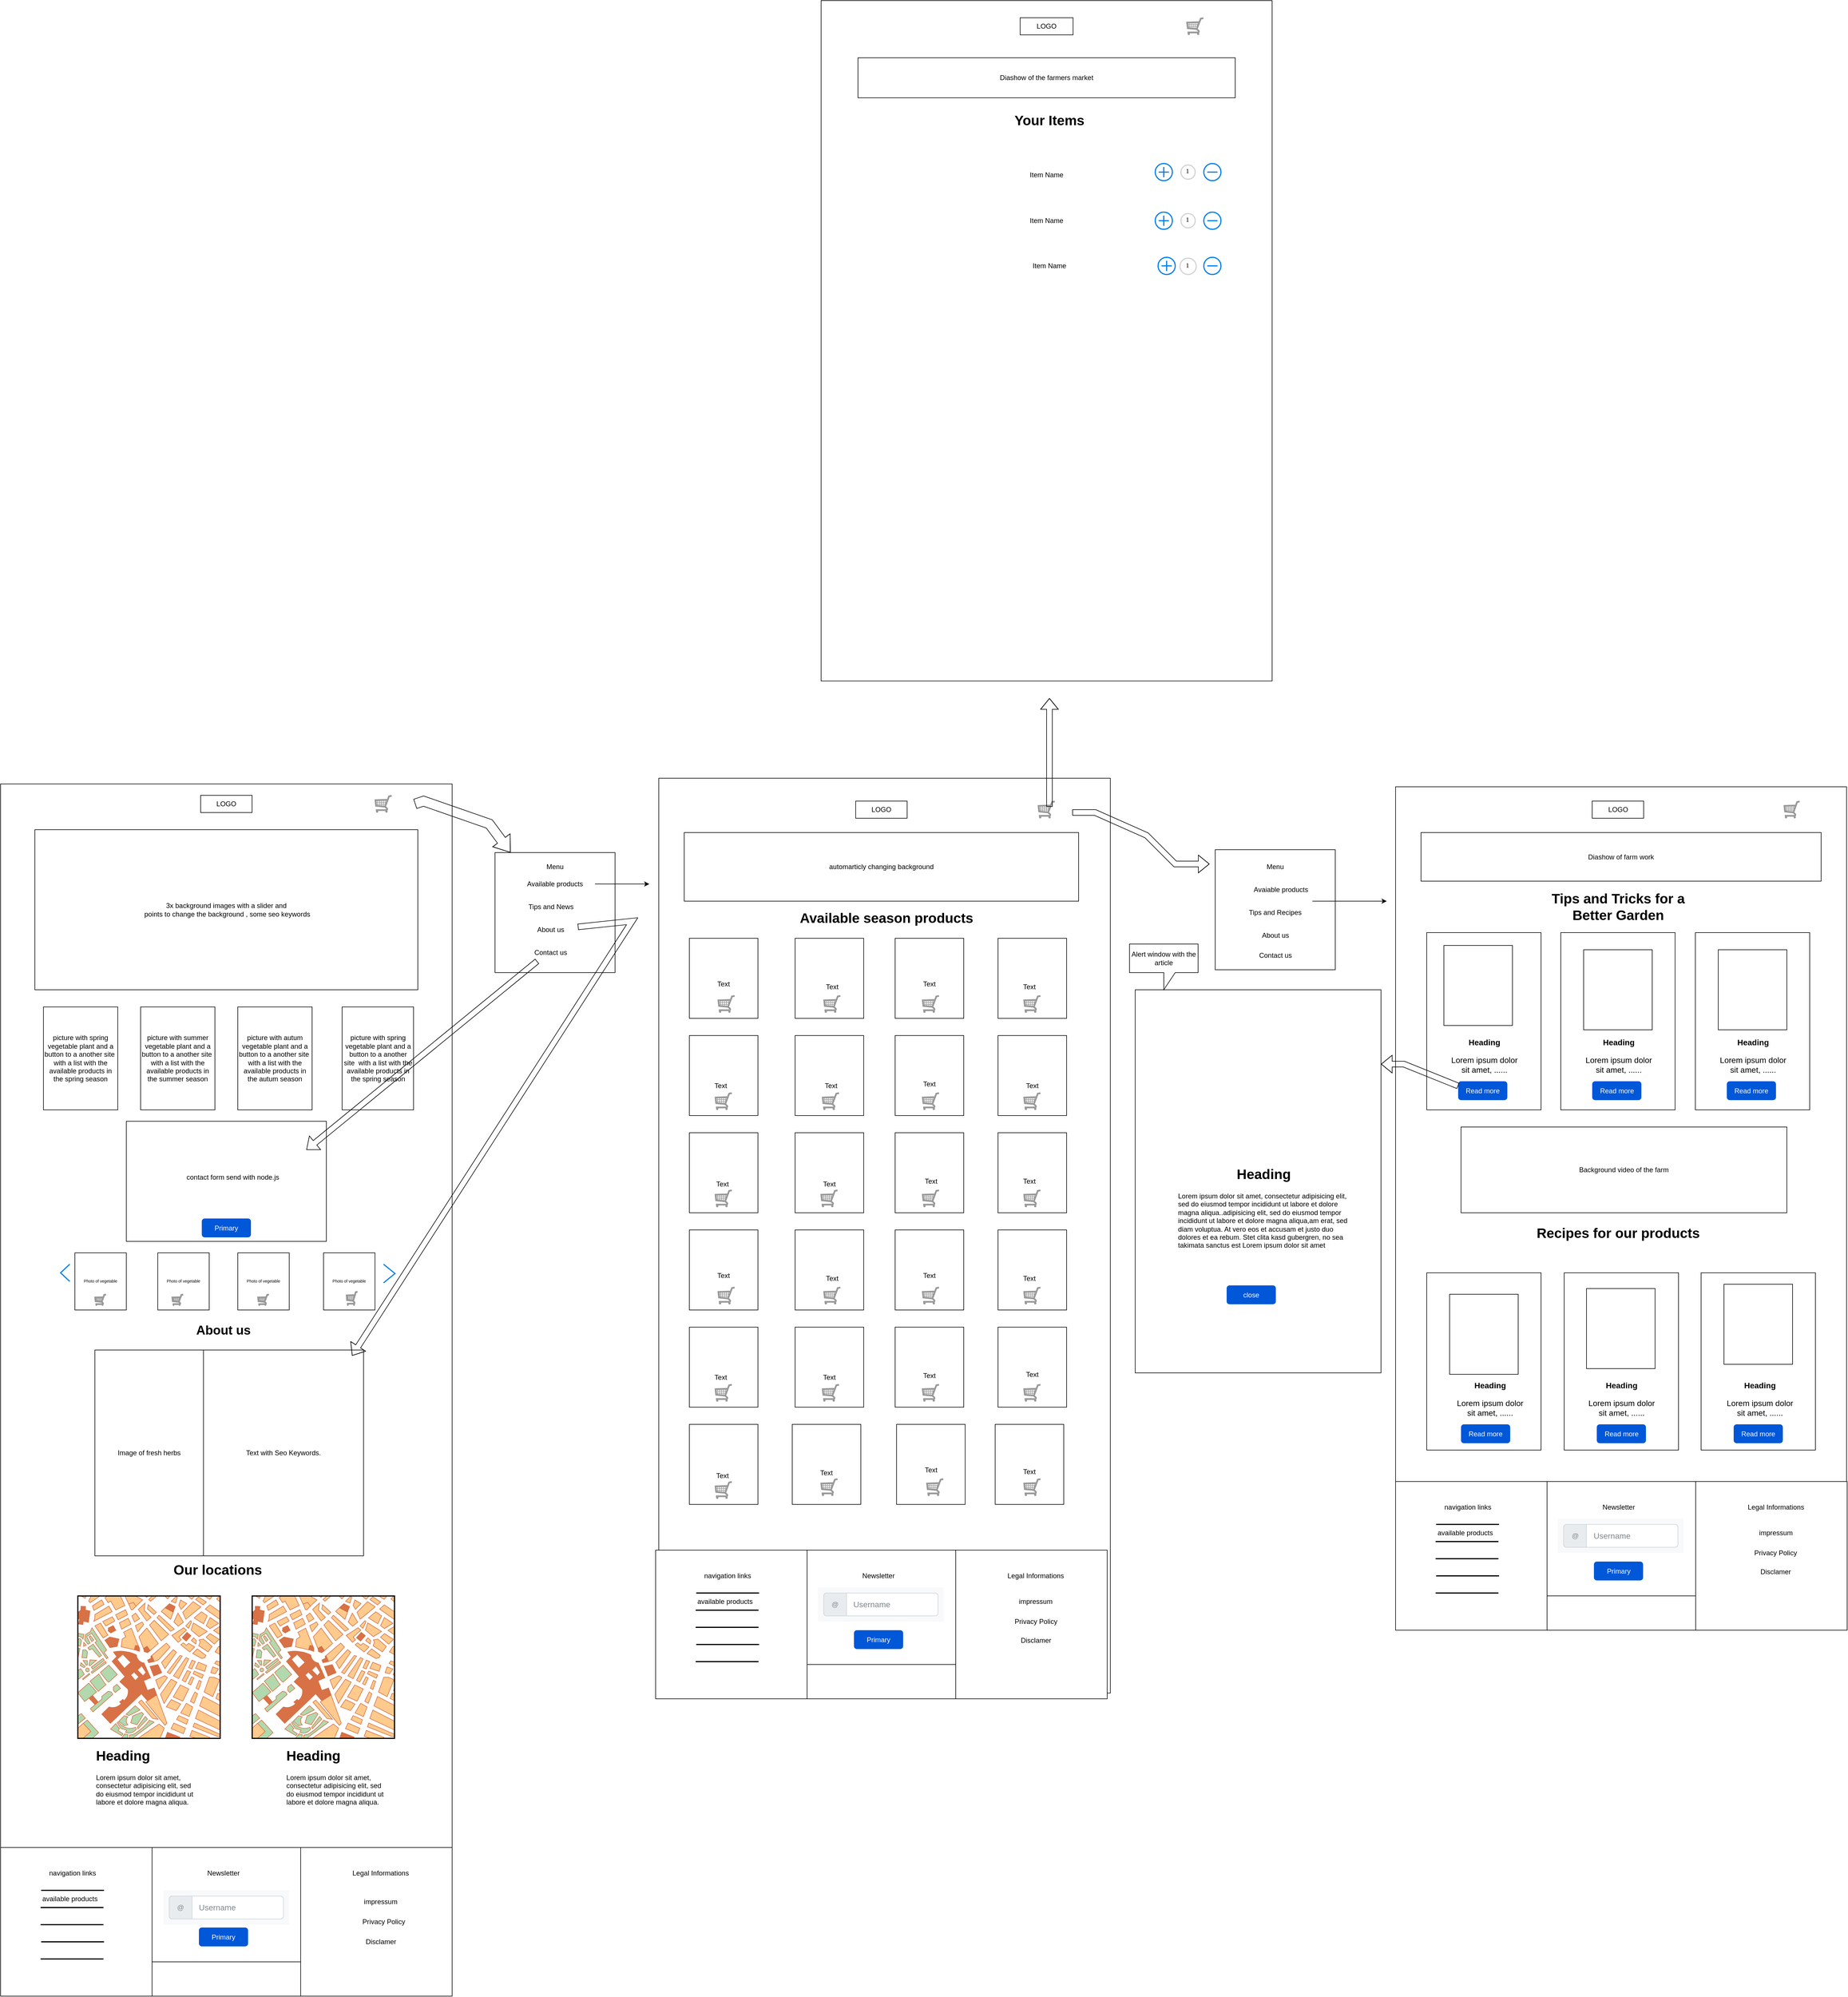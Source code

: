<mxfile version="21.3.4" type="github">
  <diagram name="Page-1" id="hbl_of-68QhlwRTPB4iv">
    <mxGraphModel dx="4201" dy="3881" grid="1" gridSize="10" guides="1" tooltips="1" connect="1" arrows="1" fold="1" page="1" pageScale="1" pageWidth="850" pageHeight="1100" math="0" shadow="0">
      <root>
        <mxCell id="0" />
        <mxCell id="1" parent="0" />
        <mxCell id="JUChnPV1bCG0qRwm4uNy-1" value="&lt;h1 style=&quot;font-size: 22px;&quot; align=&quot;left&quot;&gt;&lt;b&gt;&amp;nbsp;&amp;nbsp;&amp;nbsp;&amp;nbsp;&amp;nbsp;&amp;nbsp;&amp;nbsp;&amp;nbsp;&amp;nbsp;&amp;nbsp;&amp;nbsp;&amp;nbsp;&amp;nbsp;&amp;nbsp;&amp;nbsp;&amp;nbsp;&amp;nbsp;&amp;nbsp;&amp;nbsp;&amp;nbsp;&amp;nbsp;&amp;nbsp;&amp;nbsp;&amp;nbsp;&amp;nbsp;&amp;nbsp;&amp;nbsp;&amp;nbsp;&amp;nbsp;&amp;nbsp;&amp;nbsp;&amp;nbsp;&amp;nbsp;&amp;nbsp;&amp;nbsp;&amp;nbsp;&amp;nbsp;&amp;nbsp;&amp;nbsp;&amp;nbsp;&amp;nbsp;&amp;nbsp;&amp;nbsp; Hot Products&lt;/b&gt;&lt;/h1&gt;" style="rounded=0;whiteSpace=wrap;html=1;align=left;movable=0;resizable=0;rotatable=0;deletable=0;editable=0;locked=1;connectable=0;" parent="1" vertex="1">
          <mxGeometry x="-115" y="-230" width="790" height="2120" as="geometry" />
        </mxCell>
        <mxCell id="JUChnPV1bCG0qRwm4uNy-2" value="LOGO" style="rounded=0;whiteSpace=wrap;html=1;movable=0;resizable=0;rotatable=0;deletable=0;editable=0;locked=1;connectable=0;" parent="1" vertex="1">
          <mxGeometry x="235" y="-210" width="90" height="30" as="geometry" />
        </mxCell>
        <mxCell id="JUChnPV1bCG0qRwm4uNy-3" value="&lt;div&gt;3x background images with a slider and&lt;br&gt;&lt;/div&gt;&lt;div&gt;&amp;nbsp;points to change the background , some seo keywords&lt;br&gt;&lt;/div&gt;" style="rounded=0;whiteSpace=wrap;html=1;movable=0;resizable=0;rotatable=0;deletable=0;editable=0;locked=1;connectable=0;" parent="1" vertex="1">
          <mxGeometry x="-55" y="-150" width="670" height="280" as="geometry" />
        </mxCell>
        <mxCell id="JUChnPV1bCG0qRwm4uNy-5" value="" style="verticalLabelPosition=bottom;shadow=0;dashed=0;align=center;html=1;verticalAlign=top;strokeWidth=1;shape=mxgraph.mockup.misc.shoppingCart;strokeColor=#999999;movable=0;resizable=0;rotatable=0;deletable=0;editable=0;locked=1;connectable=0;" parent="1" vertex="1">
          <mxGeometry x="1340" y="-90" width="30" height="30" as="geometry" />
        </mxCell>
        <mxCell id="JUChnPV1bCG0qRwm4uNy-7" value="" style="shape=image;html=1;verticalAlign=top;verticalLabelPosition=bottom;labelBackgroundColor=#ffffff;imageAspect=0;aspect=fixed;image=https://cdn3.iconfinder.com/data/icons/minimalisticons/28/burger-menu-1-128.png;movable=0;resizable=0;rotatable=0;deletable=0;editable=0;locked=1;connectable=0;" parent="1" vertex="1">
          <mxGeometry x="580" y="-210" width="30" height="30" as="geometry" />
        </mxCell>
        <mxCell id="JUChnPV1bCG0qRwm4uNy-9" value="picture with spring vegetable plant and a button to a another site&amp;nbsp; with a list with the available products in the spring season" style="rounded=0;whiteSpace=wrap;html=1;shadow=0;movable=0;resizable=0;rotatable=0;deletable=0;editable=0;locked=1;connectable=0;" parent="1" vertex="1">
          <mxGeometry x="-40" y="160" width="130" height="180" as="geometry" />
        </mxCell>
        <mxCell id="JUChnPV1bCG0qRwm4uNy-37" value="picture with summer vegetable plant and a button to a another site&amp;nbsp; with a list with the available products in the summer season" style="rounded=0;whiteSpace=wrap;html=1;shadow=0;movable=0;resizable=0;rotatable=0;deletable=0;editable=0;locked=1;connectable=0;" parent="1" vertex="1">
          <mxGeometry x="130" y="160" width="130" height="180" as="geometry" />
        </mxCell>
        <mxCell id="JUChnPV1bCG0qRwm4uNy-38" value="picture with autum vegetable plant and a button to a another site&amp;nbsp; with a list with the available products in the autum season" style="rounded=0;whiteSpace=wrap;html=1;shadow=0;movable=0;resizable=0;rotatable=0;deletable=0;editable=0;locked=1;connectable=0;" parent="1" vertex="1">
          <mxGeometry x="300" y="160" width="130" height="180" as="geometry" />
        </mxCell>
        <mxCell id="JUChnPV1bCG0qRwm4uNy-40" value="picture with spring vegetable plant and a button to a another site&amp;nbsp; with a list with the available products in the spring season" style="rounded=0;whiteSpace=wrap;html=1;shadow=0;movable=0;resizable=0;rotatable=0;deletable=0;editable=0;locked=1;connectable=0;" parent="1" vertex="1">
          <mxGeometry x="482.5" y="160" width="125" height="180" as="geometry" />
        </mxCell>
        <mxCell id="JUChnPV1bCG0qRwm4uNy-42" value="&lt;div&gt;&amp;nbsp;&amp;nbsp;&amp;nbsp;&amp;nbsp;&amp;nbsp;&amp;nbsp;&amp;nbsp; &amp;nbsp; &amp;nbsp; &amp;nbsp; &amp;nbsp; &amp;nbsp; &amp;nbsp; &amp;nbsp; &amp;nbsp; &amp;nbsp; &amp;nbsp; &amp;nbsp;&amp;nbsp; contact form send with node.js&lt;/div&gt;&lt;div&gt;&lt;br&gt;&lt;/div&gt;" style="rounded=0;whiteSpace=wrap;html=1;align=left;movable=0;resizable=0;rotatable=0;deletable=0;editable=0;locked=1;connectable=0;" parent="1" vertex="1">
          <mxGeometry x="105" y="360" width="350" height="210" as="geometry" />
        </mxCell>
        <mxCell id="JUChnPV1bCG0qRwm4uNy-43" value="Primary" style="rounded=1;fillColor=#0057D8;strokeColor=none;html=1;whiteSpace=wrap;fontColor=#ffffff;align=center;verticalAlign=middle;fontStyle=0;fontSize=12;sketch=0;movable=0;resizable=0;rotatable=0;deletable=0;editable=0;locked=1;connectable=0;" parent="1" vertex="1">
          <mxGeometry x="237" y="530" width="86" height="33" as="geometry" />
        </mxCell>
        <mxCell id="JUChnPV1bCG0qRwm4uNy-48" value="" style="html=1;verticalLabelPosition=bottom;labelBackgroundColor=#ffffff;verticalAlign=top;shadow=0;dashed=0;strokeWidth=2;shape=mxgraph.ios7.misc.left;strokeColor=#0080f0;movable=0;resizable=0;rotatable=0;deletable=0;editable=0;locked=1;connectable=0;" parent="1" vertex="1">
          <mxGeometry x="-10" y="610" width="16" height="30" as="geometry" />
        </mxCell>
        <mxCell id="JUChnPV1bCG0qRwm4uNy-49" value="&lt;div style=&quot;font-size: 7px;&quot; align=&quot;center&quot;&gt;Photo of vegetable&lt;br&gt;&lt;/div&gt;" style="rounded=0;whiteSpace=wrap;html=1;movable=0;resizable=0;rotatable=0;deletable=0;editable=0;locked=1;connectable=0;" parent="1" vertex="1">
          <mxGeometry x="15" y="590" width="90" height="100" as="geometry" />
        </mxCell>
        <mxCell id="JUChnPV1bCG0qRwm4uNy-50" value="&lt;div style=&quot;font-size: 7px;&quot; align=&quot;center&quot;&gt;Photo of vegetable&lt;br&gt;&lt;/div&gt;" style="rounded=0;whiteSpace=wrap;html=1;movable=0;resizable=0;rotatable=0;deletable=0;editable=0;locked=1;connectable=0;" parent="1" vertex="1">
          <mxGeometry x="160" y="590" width="90" height="100" as="geometry" />
        </mxCell>
        <mxCell id="JUChnPV1bCG0qRwm4uNy-52" value="&lt;div style=&quot;font-size: 7px;&quot; align=&quot;center&quot;&gt;Photo of vegetable&lt;br&gt;&lt;/div&gt;" style="rounded=0;whiteSpace=wrap;html=1;movable=0;resizable=0;rotatable=0;deletable=0;editable=0;locked=1;connectable=0;" parent="1" vertex="1">
          <mxGeometry x="300" y="590" width="90" height="100" as="geometry" />
        </mxCell>
        <mxCell id="JUChnPV1bCG0qRwm4uNy-53" value="&lt;div style=&quot;font-size: 7px;&quot; align=&quot;center&quot;&gt;Photo of vegetable&lt;br&gt;&lt;/div&gt;" style="rounded=0;whiteSpace=wrap;html=1;labelBackgroundColor=default;movable=0;resizable=0;rotatable=0;deletable=0;editable=0;locked=1;connectable=0;" parent="1" vertex="1">
          <mxGeometry x="450" y="590" width="90" height="100" as="geometry" />
        </mxCell>
        <mxCell id="JUChnPV1bCG0qRwm4uNy-54" value="" style="html=1;verticalLabelPosition=bottom;labelBackgroundColor=#ffffff;verticalAlign=top;shadow=0;dashed=0;strokeWidth=2;shape=mxgraph.ios7.misc.right;strokeColor=#0080f0;movable=0;resizable=0;rotatable=0;deletable=0;editable=0;locked=1;connectable=0;" parent="1" vertex="1">
          <mxGeometry x="555" y="610" width="20" height="32.5" as="geometry" />
        </mxCell>
        <mxCell id="JUChnPV1bCG0qRwm4uNy-57" value="" style="verticalLabelPosition=bottom;shadow=0;dashed=0;align=center;html=1;verticalAlign=top;strokeWidth=1;shape=mxgraph.mockup.misc.shoppingCart;strokeColor=#999999;movable=0;resizable=0;rotatable=0;deletable=0;editable=0;locked=1;connectable=0;" parent="1" vertex="1">
          <mxGeometry x="50" y="662.5" width="20" height="20" as="geometry" />
        </mxCell>
        <mxCell id="JUChnPV1bCG0qRwm4uNy-58" value="" style="verticalLabelPosition=bottom;shadow=0;dashed=0;align=center;html=1;verticalAlign=top;strokeWidth=1;shape=mxgraph.mockup.misc.shoppingCart;strokeColor=#999999;movable=0;resizable=0;rotatable=0;deletable=0;editable=0;locked=1;connectable=0;" parent="1" vertex="1">
          <mxGeometry x="185" y="662.5" width="20" height="20" as="geometry" />
        </mxCell>
        <mxCell id="JUChnPV1bCG0qRwm4uNy-59" value="" style="verticalLabelPosition=bottom;shadow=0;dashed=0;align=center;html=1;verticalAlign=top;strokeWidth=1;shape=mxgraph.mockup.misc.shoppingCart;strokeColor=#999999;movable=0;resizable=0;rotatable=0;deletable=0;editable=0;locked=1;connectable=0;" parent="1" vertex="1">
          <mxGeometry x="335" y="662.5" width="20" height="20" as="geometry" />
        </mxCell>
        <mxCell id="JUChnPV1bCG0qRwm4uNy-61" value="" style="verticalLabelPosition=bottom;shadow=0;dashed=0;align=center;html=1;verticalAlign=top;strokeWidth=1;shape=mxgraph.mockup.misc.shoppingCart;strokeColor=#999999;movable=0;resizable=0;rotatable=0;deletable=0;editable=0;locked=1;connectable=0;" parent="1" vertex="1">
          <mxGeometry x="490" y="657.5" width="20" height="25" as="geometry" />
        </mxCell>
        <mxCell id="JUChnPV1bCG0qRwm4uNy-63" value="&lt;h1 style=&quot;font-size: 23px;&quot;&gt;&lt;font size=&quot;1&quot;&gt;&lt;b&gt;&lt;font style=&quot;font-size: 22px;&quot;&gt;About us&lt;/font&gt;&lt;/b&gt;&lt;/font&gt;&lt;/h1&gt;" style="text;html=1;strokeColor=none;fillColor=none;align=center;verticalAlign=middle;whiteSpace=wrap;rounded=0;movable=0;resizable=0;rotatable=0;deletable=0;editable=0;locked=1;connectable=0;" parent="1" vertex="1">
          <mxGeometry x="195" y="710" width="160" height="30" as="geometry" />
        </mxCell>
        <mxCell id="JUChnPV1bCG0qRwm4uNy-64" value="Image of fresh herbs" style="rounded=0;whiteSpace=wrap;html=1;movable=0;resizable=0;rotatable=0;deletable=0;editable=0;locked=1;connectable=0;" parent="1" vertex="1">
          <mxGeometry x="50" y="760" width="190" height="360" as="geometry" />
        </mxCell>
        <mxCell id="JUChnPV1bCG0qRwm4uNy-65" value="Text with Seo Keywords." style="rounded=0;whiteSpace=wrap;html=1;movable=0;resizable=0;rotatable=0;deletable=0;editable=0;locked=1;connectable=0;" parent="1" vertex="1">
          <mxGeometry x="240" y="760" width="280" height="360" as="geometry" />
        </mxCell>
        <mxCell id="JUChnPV1bCG0qRwm4uNy-70" value="" style="verticalLabelPosition=bottom;shadow=0;dashed=0;align=center;html=1;verticalAlign=top;strokeWidth=1;shape=mxgraph.mockup.misc.map;movable=0;resizable=0;rotatable=0;deletable=0;editable=0;locked=1;connectable=0;" parent="1" vertex="1">
          <mxGeometry x="20" y="1190" width="250" height="250" as="geometry" />
        </mxCell>
        <mxCell id="JUChnPV1bCG0qRwm4uNy-71" value="" style="verticalLabelPosition=bottom;shadow=0;dashed=0;align=center;html=1;verticalAlign=top;strokeWidth=1;shape=mxgraph.mockup.misc.map;movable=0;resizable=0;rotatable=0;deletable=0;editable=0;locked=1;connectable=0;" parent="1" vertex="1">
          <mxGeometry x="325" y="1190" width="250" height="250" as="geometry" />
        </mxCell>
        <mxCell id="JUChnPV1bCG0qRwm4uNy-74" value="&lt;h1&gt;Heading&lt;/h1&gt;&lt;p&gt;Lorem ipsum dolor sit amet, consectetur adipisicing elit, sed do eiusmod tempor incididunt ut labore et dolore magna aliqua.&lt;/p&gt;" style="text;html=1;strokeColor=none;fillColor=none;spacing=5;spacingTop=-20;whiteSpace=wrap;overflow=hidden;rounded=0;movable=0;resizable=0;rotatable=0;deletable=0;editable=0;locked=1;connectable=0;" parent="1" vertex="1">
          <mxGeometry x="47" y="1450" width="190" height="120" as="geometry" />
        </mxCell>
        <mxCell id="JUChnPV1bCG0qRwm4uNy-75" value="&lt;h1&gt;Heading&lt;/h1&gt;&lt;p&gt;Lorem ipsum dolor sit amet, consectetur adipisicing elit, sed do eiusmod tempor incididunt ut labore et dolore magna aliqua.&lt;/p&gt;" style="text;html=1;strokeColor=none;fillColor=none;spacing=5;spacingTop=-20;whiteSpace=wrap;overflow=hidden;rounded=0;movable=0;resizable=0;rotatable=0;deletable=0;editable=0;locked=1;connectable=0;" parent="1" vertex="1">
          <mxGeometry x="380" y="1450" width="190" height="120" as="geometry" />
        </mxCell>
        <mxCell id="JUChnPV1bCG0qRwm4uNy-77" value="" style="rounded=0;whiteSpace=wrap;html=1;movable=0;resizable=0;rotatable=0;deletable=0;editable=0;locked=1;connectable=0;" parent="1" vertex="1">
          <mxGeometry x="-115" y="1630" width="790" height="260" as="geometry" />
        </mxCell>
        <mxCell id="JUChnPV1bCG0qRwm4uNy-83" value="" style="rounded=0;whiteSpace=wrap;html=1;movable=0;resizable=0;rotatable=0;deletable=0;editable=0;locked=1;connectable=0;" parent="1" vertex="1">
          <mxGeometry x="410" y="1630" width="265" height="260" as="geometry" />
        </mxCell>
        <mxCell id="JUChnPV1bCG0qRwm4uNy-85" value="" style="rounded=0;whiteSpace=wrap;html=1;movable=0;resizable=0;rotatable=0;deletable=0;editable=0;locked=1;connectable=0;" parent="1" vertex="1">
          <mxGeometry x="-115" y="1630" width="265" height="260" as="geometry" />
        </mxCell>
        <mxCell id="JUChnPV1bCG0qRwm4uNy-87" value="&lt;div&gt;navigation links&lt;/div&gt;" style="text;html=1;strokeColor=none;fillColor=none;align=center;verticalAlign=middle;whiteSpace=wrap;rounded=0;movable=0;resizable=0;rotatable=0;deletable=0;editable=0;locked=1;connectable=0;" parent="1" vertex="1">
          <mxGeometry x="-39" y="1660" width="100" height="30" as="geometry" />
        </mxCell>
        <mxCell id="JUChnPV1bCG0qRwm4uNy-89" value="" style="line;strokeWidth=2;direction=south;html=1;rotation=90;movable=0;resizable=0;rotatable=0;deletable=0;editable=0;locked=1;connectable=0;" parent="1" vertex="1">
          <mxGeometry x="6" y="1650" width="10" height="110" as="geometry" />
        </mxCell>
        <mxCell id="JUChnPV1bCG0qRwm4uNy-90" value="" style="line;strokeWidth=2;direction=south;html=1;rotation=90;movable=0;resizable=0;rotatable=0;deletable=0;editable=0;locked=1;connectable=0;" parent="1" vertex="1">
          <mxGeometry x="5" y="1680" width="10" height="110" as="geometry" />
        </mxCell>
        <mxCell id="JUChnPV1bCG0qRwm4uNy-91" value="" style="line;strokeWidth=2;direction=south;html=1;rotation=90;movable=0;resizable=0;rotatable=0;deletable=0;editable=0;locked=1;connectable=0;" parent="1" vertex="1">
          <mxGeometry x="5" y="1710" width="10" height="110" as="geometry" />
        </mxCell>
        <mxCell id="JUChnPV1bCG0qRwm4uNy-93" value="" style="line;strokeWidth=2;direction=south;html=1;rotation=90;movable=0;resizable=0;rotatable=0;deletable=0;editable=0;locked=1;connectable=0;" parent="1" vertex="1">
          <mxGeometry x="6" y="1740" width="10" height="110" as="geometry" />
        </mxCell>
        <mxCell id="JUChnPV1bCG0qRwm4uNy-94" value="" style="line;strokeWidth=2;direction=south;html=1;rotation=90;movable=0;resizable=0;rotatable=0;deletable=0;editable=0;locked=1;connectable=0;" parent="1" vertex="1">
          <mxGeometry x="5" y="1770" width="10" height="110" as="geometry" />
        </mxCell>
        <mxCell id="JUChnPV1bCG0qRwm4uNy-95" value="&lt;div&gt;Newsletter&lt;/div&gt;" style="text;html=1;strokeColor=none;fillColor=none;align=center;verticalAlign=middle;whiteSpace=wrap;rounded=0;movable=0;resizable=0;rotatable=0;deletable=0;editable=0;locked=1;connectable=0;" parent="1" vertex="1">
          <mxGeometry x="245" y="1660" width="60" height="30" as="geometry" />
        </mxCell>
        <mxCell id="JUChnPV1bCG0qRwm4uNy-96" value="" style="html=1;shadow=0;dashed=0;fillColor=#F8F9FA;strokeColor=none;fontSize=16;fontColor=#181819;align=left;spacing=15;movable=0;resizable=0;rotatable=0;deletable=0;editable=0;locked=1;connectable=0;" parent="1" vertex="1">
          <mxGeometry x="170" y="1705" width="220" height="60" as="geometry" />
        </mxCell>
        <mxCell id="JUChnPV1bCG0qRwm4uNy-97" value="Username" style="html=1;shadow=0;dashed=0;shape=mxgraph.bootstrap.rrect;rSize=5;strokeColor=#CED4DA;html=1;whiteSpace=wrap;fillColor=#FFFFFF;fontColor=#7D868C;align=left;spacingLeft=50;fontSize=14;movable=0;resizable=0;rotatable=0;deletable=0;editable=0;locked=1;connectable=0;" parent="JUChnPV1bCG0qRwm4uNy-96" vertex="1">
          <mxGeometry width="200" height="40" relative="1" as="geometry">
            <mxPoint x="10" y="10" as="offset" />
          </mxGeometry>
        </mxCell>
        <mxCell id="JUChnPV1bCG0qRwm4uNy-98" value="@" style="html=1;shadow=0;dashed=0;shape=mxgraph.bootstrap.leftButton;strokeColor=inherit;gradientColor=inherit;fontColor=inherit;fillColor=#E9ECEF;rSize=5;perimeter=none;whiteSpace=wrap;resizeHeight=1;movable=0;resizable=0;rotatable=0;deletable=0;editable=0;locked=1;connectable=0;" parent="JUChnPV1bCG0qRwm4uNy-97" vertex="1">
          <mxGeometry width="40" height="40" relative="1" as="geometry" />
        </mxCell>
        <mxCell id="JUChnPV1bCG0qRwm4uNy-99" value="Primary" style="rounded=1;fillColor=#0057D8;strokeColor=none;html=1;whiteSpace=wrap;fontColor=#ffffff;align=center;verticalAlign=middle;fontStyle=0;fontSize=12;sketch=0;movable=0;resizable=0;rotatable=0;deletable=0;editable=0;locked=1;connectable=0;" parent="1" vertex="1">
          <mxGeometry x="232" y="1770" width="86" height="33" as="geometry" />
        </mxCell>
        <mxCell id="JUChnPV1bCG0qRwm4uNy-100" value="Legal Informations" style="text;html=1;strokeColor=none;fillColor=none;align=center;verticalAlign=middle;whiteSpace=wrap;rounded=0;movable=0;resizable=0;rotatable=0;deletable=0;editable=0;locked=1;connectable=0;" parent="1" vertex="1">
          <mxGeometry x="465" y="1660" width="170" height="30" as="geometry" />
        </mxCell>
        <mxCell id="JUChnPV1bCG0qRwm4uNy-101" value="impressum" style="text;html=1;strokeColor=none;fillColor=none;align=center;verticalAlign=middle;whiteSpace=wrap;rounded=0;movable=0;resizable=0;rotatable=0;deletable=0;editable=0;locked=1;connectable=0;" parent="1" vertex="1">
          <mxGeometry x="520" y="1710" width="60" height="30" as="geometry" />
        </mxCell>
        <mxCell id="JUChnPV1bCG0qRwm4uNy-104" value="Privacy Policy" style="text;html=1;strokeColor=none;fillColor=none;align=center;verticalAlign=middle;whiteSpace=wrap;rounded=0;movable=0;resizable=0;rotatable=0;deletable=0;editable=0;locked=1;connectable=0;" parent="1" vertex="1">
          <mxGeometry x="493.5" y="1745" width="123" height="30" as="geometry" />
        </mxCell>
        <mxCell id="JUChnPV1bCG0qRwm4uNy-105" value="Disclamer" style="text;html=1;strokeColor=none;fillColor=none;align=center;verticalAlign=middle;whiteSpace=wrap;rounded=0;movable=0;resizable=0;rotatable=0;deletable=0;editable=0;locked=1;connectable=0;" parent="1" vertex="1">
          <mxGeometry x="498.5" y="1780" width="103" height="30" as="geometry" />
        </mxCell>
        <mxCell id="M7QnpnwaKDsf6OKi_bXH-1" value="" style="shape=flexArrow;endArrow=classic;html=1;rounded=0;width=17;endSize=8.4;exitX=1;exitY=0.5;exitDx=0;exitDy=0;movable=0;resizable=0;rotatable=0;deletable=0;editable=0;locked=1;connectable=0;" parent="1" source="JUChnPV1bCG0qRwm4uNy-7" target="M7QnpnwaKDsf6OKi_bXH-2" edge="1">
          <mxGeometry width="50" height="50" relative="1" as="geometry">
            <mxPoint x="615" y="-180" as="sourcePoint" />
            <mxPoint x="870" y="-130" as="targetPoint" />
            <Array as="points">
              <mxPoint x="625" y="-200" />
              <mxPoint x="740" y="-160" />
            </Array>
          </mxGeometry>
        </mxCell>
        <mxCell id="M7QnpnwaKDsf6OKi_bXH-2" value="&lt;span style=&quot;white-space: pre;&quot;&gt; &lt;/span&gt;" style="rounded=0;whiteSpace=wrap;html=1;movable=0;resizable=0;rotatable=0;deletable=0;editable=0;locked=1;connectable=0;" parent="1" vertex="1">
          <mxGeometry x="750" y="-110" width="210" height="210" as="geometry" />
        </mxCell>
        <mxCell id="M7QnpnwaKDsf6OKi_bXH-3" value="Menu" style="text;html=1;strokeColor=none;fillColor=none;align=center;verticalAlign=middle;whiteSpace=wrap;rounded=0;movable=0;resizable=0;rotatable=0;deletable=0;editable=0;locked=1;connectable=0;" parent="1" vertex="1">
          <mxGeometry x="825" y="-100" width="60" height="30" as="geometry" />
        </mxCell>
        <mxCell id="M7QnpnwaKDsf6OKi_bXH-5" value="Available products" style="text;html=1;strokeColor=none;fillColor=none;align=center;verticalAlign=middle;whiteSpace=wrap;rounded=0;movable=0;resizable=0;rotatable=0;deletable=0;editable=0;locked=1;connectable=0;" parent="1" vertex="1">
          <mxGeometry x="785" y="-70" width="140" height="30" as="geometry" />
        </mxCell>
        <mxCell id="M7QnpnwaKDsf6OKi_bXH-7" value="" style="endArrow=classic;html=1;rounded=0;exitX=1;exitY=0.5;exitDx=0;exitDy=0;movable=0;resizable=0;rotatable=0;deletable=0;editable=0;locked=1;connectable=0;" parent="1" source="M7QnpnwaKDsf6OKi_bXH-5" edge="1">
          <mxGeometry width="50" height="50" relative="1" as="geometry">
            <mxPoint x="930" y="-55" as="sourcePoint" />
            <mxPoint x="1020" y="-55" as="targetPoint" />
          </mxGeometry>
        </mxCell>
        <mxCell id="M7QnpnwaKDsf6OKi_bXH-9" value="&lt;h1 style=&quot;font-size: 22px;&quot; align=&quot;left&quot;&gt;&lt;b&gt;&amp;nbsp;&amp;nbsp;&amp;nbsp;&amp;nbsp;&amp;nbsp;&amp;nbsp;&amp;nbsp;&amp;nbsp;&amp;nbsp;&amp;nbsp;&amp;nbsp;&amp;nbsp;&amp;nbsp;&amp;nbsp;&amp;nbsp;&amp;nbsp;&amp;nbsp;&amp;nbsp;&amp;nbsp;&amp;nbsp;&amp;nbsp;&amp;nbsp;&amp;nbsp;&amp;nbsp;&amp;nbsp;&amp;nbsp;&amp;nbsp;&amp;nbsp;&amp;nbsp;&amp;nbsp;&amp;nbsp;&amp;nbsp;&amp;nbsp;&amp;nbsp;&amp;nbsp;&amp;nbsp;&amp;nbsp;&amp;nbsp;&amp;nbsp;&amp;nbsp;&amp;nbsp;&amp;nbsp; &lt;br&gt;&lt;/b&gt;&lt;/h1&gt;" style="rounded=0;whiteSpace=wrap;html=1;align=left;movable=0;resizable=0;rotatable=0;deletable=0;editable=0;locked=1;connectable=0;" parent="1" vertex="1">
          <mxGeometry x="1036.5" y="-240" width="790" height="1600" as="geometry" />
        </mxCell>
        <mxCell id="M7QnpnwaKDsf6OKi_bXH-10" value="LOGO" style="rounded=0;whiteSpace=wrap;html=1;movable=0;resizable=0;rotatable=0;deletable=0;editable=0;locked=1;connectable=0;" parent="1" vertex="1">
          <mxGeometry x="1381" y="-200" width="90" height="30" as="geometry" />
        </mxCell>
        <mxCell id="M7QnpnwaKDsf6OKi_bXH-11" value="" style="verticalLabelPosition=bottom;shadow=0;dashed=0;align=center;html=1;verticalAlign=top;strokeWidth=1;shape=mxgraph.mockup.misc.shoppingCart;strokeColor=#999999;movable=0;resizable=0;rotatable=0;deletable=0;editable=0;locked=1;connectable=0;" parent="1" vertex="1">
          <mxGeometry x="540" y="-210" width="30" height="30" as="geometry" />
        </mxCell>
        <mxCell id="M7QnpnwaKDsf6OKi_bXH-13" value="automarticly changing background" style="rounded=0;whiteSpace=wrap;html=1;movable=0;resizable=0;rotatable=0;deletable=0;editable=0;locked=1;connectable=0;" parent="1" vertex="1">
          <mxGeometry x="1081" y="-145" width="690" height="120" as="geometry" />
        </mxCell>
        <mxCell id="M7QnpnwaKDsf6OKi_bXH-14" value="" style="shape=image;html=1;verticalAlign=top;verticalLabelPosition=bottom;labelBackgroundColor=#ffffff;imageAspect=0;aspect=fixed;image=https://cdn3.iconfinder.com/data/icons/minimalisticons/28/burger-menu-1-128.png;movable=0;resizable=0;rotatable=0;deletable=0;editable=0;locked=1;connectable=0;" parent="1" vertex="1">
          <mxGeometry x="1730" y="-200" width="30" height="30" as="geometry" />
        </mxCell>
        <mxCell id="M7QnpnwaKDsf6OKi_bXH-16" value="" style="rounded=0;whiteSpace=wrap;html=1;movable=0;resizable=0;rotatable=0;deletable=0;editable=0;locked=1;connectable=0;" parent="1" vertex="1">
          <mxGeometry x="1090" y="40" width="120" height="140" as="geometry" />
        </mxCell>
        <mxCell id="M7QnpnwaKDsf6OKi_bXH-17" value="" style="rounded=0;whiteSpace=wrap;html=1;movable=0;resizable=0;rotatable=0;deletable=0;editable=0;locked=1;connectable=0;" parent="1" vertex="1">
          <mxGeometry x="1275" y="40" width="120" height="140" as="geometry" />
        </mxCell>
        <mxCell id="M7QnpnwaKDsf6OKi_bXH-18" value="" style="rounded=0;whiteSpace=wrap;html=1;movable=0;resizable=0;rotatable=0;deletable=0;editable=0;locked=1;connectable=0;" parent="1" vertex="1">
          <mxGeometry x="1450" y="40" width="120" height="140" as="geometry" />
        </mxCell>
        <mxCell id="M7QnpnwaKDsf6OKi_bXH-19" value="" style="rounded=0;whiteSpace=wrap;html=1;movable=0;resizable=0;rotatable=0;deletable=0;editable=0;locked=1;connectable=0;" parent="1" vertex="1">
          <mxGeometry x="1630" y="40" width="120" height="140" as="geometry" />
        </mxCell>
        <mxCell id="M7QnpnwaKDsf6OKi_bXH-20" value="&lt;h1&gt;Available season products&lt;/h1&gt;" style="text;html=1;strokeColor=none;fillColor=none;align=center;verticalAlign=middle;whiteSpace=wrap;rounded=0;movable=0;resizable=0;rotatable=0;deletable=0;editable=0;locked=1;connectable=0;" parent="1" vertex="1">
          <mxGeometry x="1265" y="-10" width="340" height="30" as="geometry" />
        </mxCell>
        <mxCell id="M7QnpnwaKDsf6OKi_bXH-21" value="" style="shape=image;html=1;verticalAlign=top;verticalLabelPosition=bottom;labelBackgroundColor=#ffffff;imageAspect=0;aspect=fixed;image=https://cdn4.iconfinder.com/data/icons/fruits-and-veggies-2/219/fruits-and-veggies-icons_apple-128.png;movable=0;resizable=0;rotatable=0;deletable=0;editable=0;locked=1;connectable=0;" parent="1" vertex="1">
          <mxGeometry x="1125" y="50" width="50" height="50" as="geometry" />
        </mxCell>
        <mxCell id="M7QnpnwaKDsf6OKi_bXH-22" value="" style="shape=image;html=1;verticalAlign=top;verticalLabelPosition=bottom;labelBackgroundColor=#ffffff;imageAspect=0;aspect=fixed;image=https://cdn4.iconfinder.com/data/icons/fruits-and-veggies-2/242/fruits-and-veggies-icons_orange-128.png;movable=0;resizable=0;rotatable=0;deletable=0;editable=0;locked=1;connectable=0;" parent="1" vertex="1">
          <mxGeometry x="1310" y="50" width="55" height="55" as="geometry" />
        </mxCell>
        <mxCell id="M7QnpnwaKDsf6OKi_bXH-24" value="" style="shape=image;html=1;verticalAlign=top;verticalLabelPosition=bottom;labelBackgroundColor=#ffffff;imageAspect=0;aspect=fixed;image=https://cdn4.iconfinder.com/data/icons/fruits-and-veggies-2/196/fruits-and-veggies-icons_peach-128.png;movable=0;resizable=0;rotatable=0;deletable=0;editable=0;locked=1;connectable=0;" parent="1" vertex="1">
          <mxGeometry x="1485" y="52.5" width="50" height="50" as="geometry" />
        </mxCell>
        <mxCell id="M7QnpnwaKDsf6OKi_bXH-25" value="" style="shape=image;html=1;verticalAlign=top;verticalLabelPosition=bottom;labelBackgroundColor=#ffffff;imageAspect=0;aspect=fixed;image=https://cdn4.iconfinder.com/data/icons/fruits-and-veggies-2/180/fruits-and-veggies-icons_kiwi-128.png;movable=0;resizable=0;rotatable=0;deletable=0;editable=0;locked=1;connectable=0;" parent="1" vertex="1">
          <mxGeometry x="1665" y="55" width="50" height="50" as="geometry" />
        </mxCell>
        <mxCell id="M7QnpnwaKDsf6OKi_bXH-27" value="" style="verticalLabelPosition=bottom;shadow=0;dashed=0;align=center;html=1;verticalAlign=top;strokeWidth=1;shape=mxgraph.mockup.misc.shoppingCart;strokeColor=#999999;movable=0;resizable=0;rotatable=0;deletable=0;editable=0;locked=1;connectable=0;" parent="1" vertex="1">
          <mxGeometry x="1700" y="-200" width="30" height="30" as="geometry" />
        </mxCell>
        <mxCell id="M7QnpnwaKDsf6OKi_bXH-28" value="" style="verticalLabelPosition=bottom;shadow=0;dashed=0;align=center;html=1;verticalAlign=top;strokeWidth=1;shape=mxgraph.mockup.misc.shoppingCart;strokeColor=#999999;movable=0;resizable=0;rotatable=0;deletable=0;editable=0;locked=1;connectable=0;" parent="1" vertex="1">
          <mxGeometry x="1675" y="140" width="30" height="30" as="geometry" />
        </mxCell>
        <mxCell id="M7QnpnwaKDsf6OKi_bXH-29" value="" style="verticalLabelPosition=bottom;shadow=0;dashed=0;align=center;html=1;verticalAlign=top;strokeWidth=1;shape=mxgraph.mockup.misc.shoppingCart;strokeColor=#999999;movable=0;resizable=0;rotatable=0;deletable=0;editable=0;locked=1;connectable=0;" parent="1" vertex="1">
          <mxGeometry x="1497.5" y="140" width="30" height="30" as="geometry" />
        </mxCell>
        <mxCell id="M7QnpnwaKDsf6OKi_bXH-30" value="" style="verticalLabelPosition=bottom;shadow=0;dashed=0;align=center;html=1;verticalAlign=top;strokeWidth=1;shape=mxgraph.mockup.misc.shoppingCart;strokeColor=#999999;movable=0;resizable=0;rotatable=0;deletable=0;editable=0;locked=1;connectable=0;" parent="1" vertex="1">
          <mxGeometry x="1325" y="140" width="30" height="30" as="geometry" />
        </mxCell>
        <mxCell id="M7QnpnwaKDsf6OKi_bXH-31" value="" style="verticalLabelPosition=bottom;shadow=0;dashed=0;align=center;html=1;verticalAlign=top;strokeWidth=1;shape=mxgraph.mockup.misc.shoppingCart;strokeColor=#999999;movable=0;resizable=0;rotatable=0;deletable=0;editable=0;locked=1;connectable=0;" parent="1" vertex="1">
          <mxGeometry x="1140" y="140" width="30" height="30" as="geometry" />
        </mxCell>
        <mxCell id="M7QnpnwaKDsf6OKi_bXH-32" value="Text" style="text;html=1;strokeColor=none;fillColor=none;align=center;verticalAlign=middle;whiteSpace=wrap;rounded=0;movable=0;resizable=0;rotatable=0;deletable=0;editable=0;locked=1;connectable=0;" parent="1" vertex="1">
          <mxGeometry x="1120" y="105" width="60" height="30" as="geometry" />
        </mxCell>
        <mxCell id="M7QnpnwaKDsf6OKi_bXH-33" value="Text" style="text;html=1;strokeColor=none;fillColor=none;align=center;verticalAlign=middle;whiteSpace=wrap;rounded=0;movable=0;resizable=0;rotatable=0;deletable=0;editable=0;locked=1;connectable=0;" parent="1" vertex="1">
          <mxGeometry x="1310" y="110" width="60" height="30" as="geometry" />
        </mxCell>
        <mxCell id="M7QnpnwaKDsf6OKi_bXH-34" value="Text" style="text;html=1;strokeColor=none;fillColor=none;align=center;verticalAlign=middle;whiteSpace=wrap;rounded=0;movable=0;resizable=0;rotatable=0;deletable=0;editable=0;locked=1;connectable=0;" parent="1" vertex="1">
          <mxGeometry x="1480" y="105" width="60" height="30" as="geometry" />
        </mxCell>
        <mxCell id="M7QnpnwaKDsf6OKi_bXH-35" value="Text" style="text;html=1;strokeColor=none;fillColor=none;align=center;verticalAlign=middle;whiteSpace=wrap;rounded=0;movable=0;resizable=0;rotatable=0;deletable=0;editable=0;locked=1;connectable=0;" parent="1" vertex="1">
          <mxGeometry x="1655" y="110" width="60" height="30" as="geometry" />
        </mxCell>
        <mxCell id="M7QnpnwaKDsf6OKi_bXH-36" value="" style="rounded=0;whiteSpace=wrap;html=1;movable=0;resizable=0;rotatable=0;deletable=0;editable=0;locked=1;connectable=0;" parent="1" vertex="1">
          <mxGeometry x="1090" y="210" width="120" height="140" as="geometry" />
        </mxCell>
        <mxCell id="M7QnpnwaKDsf6OKi_bXH-37" value="" style="rounded=0;whiteSpace=wrap;html=1;movable=0;resizable=0;rotatable=0;deletable=0;editable=0;locked=1;connectable=0;" parent="1" vertex="1">
          <mxGeometry x="1275" y="210" width="120" height="140" as="geometry" />
        </mxCell>
        <mxCell id="M7QnpnwaKDsf6OKi_bXH-38" value="" style="rounded=0;whiteSpace=wrap;html=1;movable=0;resizable=0;rotatable=0;deletable=0;editable=0;locked=1;connectable=0;" parent="1" vertex="1">
          <mxGeometry x="1450" y="210" width="120" height="140" as="geometry" />
        </mxCell>
        <mxCell id="M7QnpnwaKDsf6OKi_bXH-39" value="" style="rounded=0;whiteSpace=wrap;html=1;movable=0;resizable=0;rotatable=0;deletable=0;editable=0;locked=1;connectable=0;" parent="1" vertex="1">
          <mxGeometry x="1630" y="210" width="120" height="140" as="geometry" />
        </mxCell>
        <mxCell id="M7QnpnwaKDsf6OKi_bXH-40" value="" style="rounded=0;whiteSpace=wrap;html=1;movable=0;resizable=0;rotatable=0;deletable=0;editable=0;locked=1;connectable=0;" parent="1" vertex="1">
          <mxGeometry x="1630" y="380" width="120" height="140" as="geometry" />
        </mxCell>
        <mxCell id="M7QnpnwaKDsf6OKi_bXH-41" value="" style="rounded=0;whiteSpace=wrap;html=1;movable=0;resizable=0;rotatable=0;deletable=0;editable=0;locked=1;connectable=0;" parent="1" vertex="1">
          <mxGeometry x="1450" y="380" width="120" height="140" as="geometry" />
        </mxCell>
        <mxCell id="M7QnpnwaKDsf6OKi_bXH-42" value="" style="rounded=0;whiteSpace=wrap;html=1;movable=0;resizable=0;rotatable=0;deletable=0;editable=0;locked=1;connectable=0;" parent="1" vertex="1">
          <mxGeometry x="1275" y="380" width="120" height="140" as="geometry" />
        </mxCell>
        <mxCell id="M7QnpnwaKDsf6OKi_bXH-43" value="" style="rounded=0;whiteSpace=wrap;html=1;movable=0;resizable=0;rotatable=0;deletable=0;editable=0;locked=1;connectable=0;" parent="1" vertex="1">
          <mxGeometry x="1090" y="380" width="120" height="140" as="geometry" />
        </mxCell>
        <mxCell id="M7QnpnwaKDsf6OKi_bXH-44" value="" style="rounded=0;whiteSpace=wrap;html=1;movable=0;resizable=0;rotatable=0;deletable=0;editable=0;locked=1;connectable=0;" parent="1" vertex="1">
          <mxGeometry x="1630" y="550" width="120" height="140" as="geometry" />
        </mxCell>
        <mxCell id="M7QnpnwaKDsf6OKi_bXH-45" value="" style="rounded=0;whiteSpace=wrap;html=1;movable=0;resizable=0;rotatable=0;deletable=0;editable=0;locked=1;connectable=0;" parent="1" vertex="1">
          <mxGeometry x="1450" y="550" width="120" height="140" as="geometry" />
        </mxCell>
        <mxCell id="M7QnpnwaKDsf6OKi_bXH-47" value="" style="rounded=0;whiteSpace=wrap;html=1;movable=0;resizable=0;rotatable=0;deletable=0;editable=0;locked=1;connectable=0;" parent="1" vertex="1">
          <mxGeometry x="1090" y="550" width="120" height="140" as="geometry" />
        </mxCell>
        <mxCell id="M7QnpnwaKDsf6OKi_bXH-48" value="" style="rounded=0;whiteSpace=wrap;html=1;movable=0;resizable=0;rotatable=0;deletable=0;editable=0;locked=1;connectable=0;" parent="1" vertex="1">
          <mxGeometry x="1090" y="720" width="120" height="140" as="geometry" />
        </mxCell>
        <mxCell id="M7QnpnwaKDsf6OKi_bXH-50" value="" style="rounded=0;whiteSpace=wrap;html=1;movable=0;resizable=0;rotatable=0;deletable=0;editable=0;locked=1;connectable=0;" parent="1" vertex="1">
          <mxGeometry x="1450" y="720" width="120" height="140" as="geometry" />
        </mxCell>
        <mxCell id="M7QnpnwaKDsf6OKi_bXH-51" value="" style="rounded=0;whiteSpace=wrap;html=1;movable=0;resizable=0;rotatable=0;deletable=0;editable=0;locked=1;connectable=0;" parent="1" vertex="1">
          <mxGeometry x="1630" y="720" width="120" height="140" as="geometry" />
        </mxCell>
        <mxCell id="M7QnpnwaKDsf6OKi_bXH-52" value="" style="shape=image;html=1;verticalAlign=top;verticalLabelPosition=bottom;labelBackgroundColor=#ffffff;imageAspect=0;aspect=fixed;image=https://cdn4.iconfinder.com/data/icons/fruits-and-veggies-2/180/fruits-and-veggies-icons_kiwi-128.png;direction=south;movable=0;resizable=0;rotatable=0;deletable=0;editable=0;locked=1;connectable=0;" parent="1" vertex="1">
          <mxGeometry x="1120" y="230" width="50" height="50" as="geometry" />
        </mxCell>
        <mxCell id="M7QnpnwaKDsf6OKi_bXH-53" value="" style="shape=image;html=1;verticalAlign=top;verticalLabelPosition=bottom;labelBackgroundColor=#ffffff;imageAspect=0;aspect=fixed;image=https://cdn4.iconfinder.com/data/icons/fruits-and-veggies-2/219/fruits-and-veggies-icons_apple-128.png;movable=0;resizable=0;rotatable=0;deletable=0;editable=0;locked=1;connectable=0;" parent="1" vertex="1">
          <mxGeometry x="1310" y="227.5" width="50" height="50" as="geometry" />
        </mxCell>
        <mxCell id="M7QnpnwaKDsf6OKi_bXH-54" value="" style="shape=image;html=1;verticalAlign=top;verticalLabelPosition=bottom;labelBackgroundColor=#ffffff;imageAspect=0;aspect=fixed;image=https://cdn4.iconfinder.com/data/icons/fruits-and-veggies-2/242/fruits-and-veggies-icons_orange-128.png;movable=0;resizable=0;rotatable=0;deletable=0;editable=0;locked=1;connectable=0;" parent="1" vertex="1">
          <mxGeometry x="1485" y="222.5" width="55" height="55" as="geometry" />
        </mxCell>
        <mxCell id="M7QnpnwaKDsf6OKi_bXH-55" value="" style="shape=image;html=1;verticalAlign=top;verticalLabelPosition=bottom;labelBackgroundColor=#ffffff;imageAspect=0;aspect=fixed;image=https://cdn4.iconfinder.com/data/icons/fruits-and-veggies-2/196/fruits-and-veggies-icons_peach-128.png;movable=0;resizable=0;rotatable=0;deletable=0;editable=0;locked=1;connectable=0;" parent="1" vertex="1">
          <mxGeometry x="1665" y="230" width="50" height="50" as="geometry" />
        </mxCell>
        <mxCell id="M7QnpnwaKDsf6OKi_bXH-56" value="" style="shape=image;html=1;verticalAlign=top;verticalLabelPosition=bottom;labelBackgroundColor=#ffffff;imageAspect=0;aspect=fixed;image=https://cdn4.iconfinder.com/data/icons/fruits-and-veggies-2/219/fruits-and-veggies-icons_apple-128.png;movable=0;resizable=0;rotatable=0;deletable=0;editable=0;locked=1;connectable=0;" parent="1" vertex="1">
          <mxGeometry x="1665" y="400" width="50" height="50" as="geometry" />
        </mxCell>
        <mxCell id="M7QnpnwaKDsf6OKi_bXH-57" value="Text" style="text;html=1;strokeColor=none;fillColor=none;align=center;verticalAlign=middle;whiteSpace=wrap;rounded=0;movable=0;resizable=0;rotatable=0;deletable=0;editable=0;locked=1;connectable=0;" parent="1" vertex="1">
          <mxGeometry x="1115" y="282.5" width="60" height="30" as="geometry" />
        </mxCell>
        <mxCell id="M7QnpnwaKDsf6OKi_bXH-58" value="Text" style="text;html=1;strokeColor=none;fillColor=none;align=center;verticalAlign=middle;whiteSpace=wrap;rounded=0;movable=0;resizable=0;rotatable=0;deletable=0;editable=0;locked=1;connectable=0;" parent="1" vertex="1">
          <mxGeometry x="1307.5" y="282.5" width="60" height="30" as="geometry" />
        </mxCell>
        <mxCell id="M7QnpnwaKDsf6OKi_bXH-59" value="Text" style="text;html=1;strokeColor=none;fillColor=none;align=center;verticalAlign=middle;whiteSpace=wrap;rounded=0;movable=0;resizable=0;rotatable=0;deletable=0;editable=0;locked=1;connectable=0;" parent="1" vertex="1">
          <mxGeometry x="1480" y="280" width="60" height="30" as="geometry" />
        </mxCell>
        <mxCell id="M7QnpnwaKDsf6OKi_bXH-60" value="Text" style="text;html=1;strokeColor=none;fillColor=none;align=center;verticalAlign=middle;whiteSpace=wrap;rounded=0;movable=0;resizable=0;rotatable=0;deletable=0;editable=0;locked=1;connectable=0;" parent="1" vertex="1">
          <mxGeometry x="1660" y="282.5" width="60" height="30" as="geometry" />
        </mxCell>
        <mxCell id="M7QnpnwaKDsf6OKi_bXH-61" value="" style="verticalLabelPosition=bottom;shadow=0;dashed=0;align=center;html=1;verticalAlign=top;strokeWidth=1;shape=mxgraph.mockup.misc.shoppingCart;strokeColor=#999999;movable=0;resizable=0;rotatable=0;deletable=0;editable=0;locked=1;connectable=0;" parent="1" vertex="1">
          <mxGeometry x="1135" y="310" width="30" height="30" as="geometry" />
        </mxCell>
        <mxCell id="M7QnpnwaKDsf6OKi_bXH-62" value="" style="verticalLabelPosition=bottom;shadow=0;dashed=0;align=center;html=1;verticalAlign=top;strokeWidth=1;shape=mxgraph.mockup.misc.shoppingCart;strokeColor=#999999;movable=0;resizable=0;rotatable=0;deletable=0;editable=0;locked=1;connectable=0;" parent="1" vertex="1">
          <mxGeometry x="1322.5" y="310" width="30" height="30" as="geometry" />
        </mxCell>
        <mxCell id="M7QnpnwaKDsf6OKi_bXH-63" value="" style="verticalLabelPosition=bottom;shadow=0;dashed=0;align=center;html=1;verticalAlign=top;strokeWidth=1;shape=mxgraph.mockup.misc.shoppingCart;strokeColor=#999999;movable=0;resizable=0;rotatable=0;deletable=0;editable=0;locked=1;connectable=0;" parent="1" vertex="1">
          <mxGeometry x="1497.5" y="310" width="30" height="30" as="geometry" />
        </mxCell>
        <mxCell id="M7QnpnwaKDsf6OKi_bXH-64" value="" style="verticalLabelPosition=bottom;shadow=0;dashed=0;align=center;html=1;verticalAlign=top;strokeWidth=1;shape=mxgraph.mockup.misc.shoppingCart;strokeColor=#999999;movable=0;resizable=0;rotatable=0;deletable=0;editable=0;locked=1;connectable=0;" parent="1" vertex="1">
          <mxGeometry x="1675" y="310" width="30" height="30" as="geometry" />
        </mxCell>
        <mxCell id="M7QnpnwaKDsf6OKi_bXH-65" value="" style="shape=image;html=1;verticalAlign=top;verticalLabelPosition=bottom;labelBackgroundColor=#ffffff;imageAspect=0;aspect=fixed;image=https://cdn4.iconfinder.com/data/icons/fruits-and-veggies-2/180/fruits-and-veggies-icons_kiwi-128.png;direction=south;movable=0;resizable=0;rotatable=0;deletable=0;editable=0;locked=1;connectable=0;" parent="1" vertex="1">
          <mxGeometry x="1487.5" y="400" width="50" height="50" as="geometry" />
        </mxCell>
        <mxCell id="M7QnpnwaKDsf6OKi_bXH-66" value="" style="shape=image;html=1;verticalAlign=top;verticalLabelPosition=bottom;labelBackgroundColor=#ffffff;imageAspect=0;aspect=fixed;image=https://cdn4.iconfinder.com/data/icons/fruits-and-veggies-2/196/fruits-and-veggies-icons_peach-128.png;movable=0;resizable=0;rotatable=0;deletable=0;editable=0;locked=1;connectable=0;" parent="1" vertex="1">
          <mxGeometry x="1310" y="400" width="50" height="50" as="geometry" />
        </mxCell>
        <mxCell id="M7QnpnwaKDsf6OKi_bXH-67" value="" style="shape=image;html=1;verticalAlign=top;verticalLabelPosition=bottom;labelBackgroundColor=#ffffff;imageAspect=0;aspect=fixed;image=https://cdn4.iconfinder.com/data/icons/fruits-and-veggies-2/242/fruits-and-veggies-icons_orange-128.png;movable=0;resizable=0;rotatable=0;deletable=0;editable=0;locked=1;connectable=0;" parent="1" vertex="1">
          <mxGeometry x="1122.5" y="397.5" width="55" height="55" as="geometry" />
        </mxCell>
        <mxCell id="M7QnpnwaKDsf6OKi_bXH-68" value="" style="verticalLabelPosition=bottom;shadow=0;dashed=0;align=center;html=1;verticalAlign=top;strokeWidth=1;shape=mxgraph.mockup.misc.shoppingCart;strokeColor=#999999;movable=0;resizable=0;rotatable=0;deletable=0;editable=0;locked=1;connectable=0;" parent="1" vertex="1">
          <mxGeometry x="1135" y="480" width="30" height="30" as="geometry" />
        </mxCell>
        <mxCell id="M7QnpnwaKDsf6OKi_bXH-69" value="" style="verticalLabelPosition=bottom;shadow=0;dashed=0;align=center;html=1;verticalAlign=top;strokeWidth=1;shape=mxgraph.mockup.misc.shoppingCart;strokeColor=#999999;movable=0;resizable=0;rotatable=0;deletable=0;editable=0;locked=1;connectable=0;" parent="1" vertex="1">
          <mxGeometry x="1320" y="480" width="30" height="30" as="geometry" />
        </mxCell>
        <mxCell id="M7QnpnwaKDsf6OKi_bXH-70" value="" style="verticalLabelPosition=bottom;shadow=0;dashed=0;align=center;html=1;verticalAlign=top;strokeWidth=1;shape=mxgraph.mockup.misc.shoppingCart;strokeColor=#999999;movable=0;resizable=0;rotatable=0;deletable=0;editable=0;locked=1;connectable=0;" parent="1" vertex="1">
          <mxGeometry x="1497.5" y="480" width="30" height="30" as="geometry" />
        </mxCell>
        <mxCell id="M7QnpnwaKDsf6OKi_bXH-71" value="" style="verticalLabelPosition=bottom;shadow=0;dashed=0;align=center;html=1;verticalAlign=top;strokeWidth=1;shape=mxgraph.mockup.misc.shoppingCart;strokeColor=#999999;movable=0;resizable=0;rotatable=0;deletable=0;editable=0;locked=1;connectable=0;" parent="1" vertex="1">
          <mxGeometry x="1675" y="480" width="30" height="30" as="geometry" />
        </mxCell>
        <mxCell id="M7QnpnwaKDsf6OKi_bXH-72" value="Text" style="text;html=1;strokeColor=none;fillColor=none;align=center;verticalAlign=middle;whiteSpace=wrap;rounded=0;movable=0;resizable=0;rotatable=0;deletable=0;editable=0;locked=1;connectable=0;" parent="1" vertex="1">
          <mxGeometry x="1655" y="450" width="60" height="30" as="geometry" />
        </mxCell>
        <mxCell id="M7QnpnwaKDsf6OKi_bXH-73" value="Text" style="text;html=1;strokeColor=none;fillColor=none;align=center;verticalAlign=middle;whiteSpace=wrap;rounded=0;movable=0;resizable=0;rotatable=0;deletable=0;editable=0;locked=1;connectable=0;" parent="1" vertex="1">
          <mxGeometry x="1482.5" y="450" width="60" height="30" as="geometry" />
        </mxCell>
        <mxCell id="M7QnpnwaKDsf6OKi_bXH-74" value="Text" style="text;html=1;strokeColor=none;fillColor=none;align=center;verticalAlign=middle;whiteSpace=wrap;rounded=0;movable=0;resizable=0;rotatable=0;deletable=0;editable=0;locked=1;connectable=0;" parent="1" vertex="1">
          <mxGeometry x="1305" y="455" width="60" height="30" as="geometry" />
        </mxCell>
        <mxCell id="M7QnpnwaKDsf6OKi_bXH-75" value="Text" style="text;html=1;strokeColor=none;fillColor=none;align=center;verticalAlign=middle;whiteSpace=wrap;rounded=0;movable=0;resizable=0;rotatable=0;deletable=0;editable=0;locked=1;connectable=0;" parent="1" vertex="1">
          <mxGeometry x="1117.5" y="455" width="60" height="30" as="geometry" />
        </mxCell>
        <mxCell id="M7QnpnwaKDsf6OKi_bXH-76" value="" style="rounded=0;whiteSpace=wrap;html=1;movable=0;resizable=0;rotatable=0;deletable=0;editable=0;locked=1;connectable=0;" parent="1" vertex="1">
          <mxGeometry x="1090" y="550" width="120" height="140" as="geometry" />
        </mxCell>
        <mxCell id="M7QnpnwaKDsf6OKi_bXH-77" value="" style="rounded=0;whiteSpace=wrap;html=1;movable=0;resizable=0;rotatable=0;deletable=0;editable=0;locked=1;connectable=0;" parent="1" vertex="1">
          <mxGeometry x="1275" y="550" width="120" height="140" as="geometry" />
        </mxCell>
        <mxCell id="M7QnpnwaKDsf6OKi_bXH-78" value="" style="rounded=0;whiteSpace=wrap;html=1;movable=0;resizable=0;rotatable=0;deletable=0;editable=0;locked=1;connectable=0;" parent="1" vertex="1">
          <mxGeometry x="1450" y="550" width="120" height="140" as="geometry" />
        </mxCell>
        <mxCell id="M7QnpnwaKDsf6OKi_bXH-80" value="" style="rounded=0;whiteSpace=wrap;html=1;movable=0;resizable=0;rotatable=0;deletable=0;editable=0;locked=1;connectable=0;" parent="1" vertex="1">
          <mxGeometry x="1630" y="550" width="120" height="140" as="geometry" />
        </mxCell>
        <mxCell id="M7QnpnwaKDsf6OKi_bXH-81" value="" style="shape=image;html=1;verticalAlign=top;verticalLabelPosition=bottom;labelBackgroundColor=#ffffff;imageAspect=0;aspect=fixed;image=https://cdn4.iconfinder.com/data/icons/fruits-and-veggies-2/219/fruits-and-veggies-icons_apple-128.png;movable=0;resizable=0;rotatable=0;deletable=0;editable=0;locked=1;connectable=0;" parent="1" vertex="1">
          <mxGeometry x="1125" y="560" width="50" height="50" as="geometry" />
        </mxCell>
        <mxCell id="M7QnpnwaKDsf6OKi_bXH-82" value="" style="shape=image;html=1;verticalAlign=top;verticalLabelPosition=bottom;labelBackgroundColor=#ffffff;imageAspect=0;aspect=fixed;image=https://cdn4.iconfinder.com/data/icons/fruits-and-veggies-2/242/fruits-and-veggies-icons_orange-128.png;movable=0;resizable=0;rotatable=0;deletable=0;editable=0;locked=1;connectable=0;" parent="1" vertex="1">
          <mxGeometry x="1310" y="560" width="55" height="55" as="geometry" />
        </mxCell>
        <mxCell id="M7QnpnwaKDsf6OKi_bXH-83" value="" style="shape=image;html=1;verticalAlign=top;verticalLabelPosition=bottom;labelBackgroundColor=#ffffff;imageAspect=0;aspect=fixed;image=https://cdn4.iconfinder.com/data/icons/fruits-and-veggies-2/196/fruits-and-veggies-icons_peach-128.png;movable=0;resizable=0;rotatable=0;deletable=0;editable=0;locked=1;connectable=0;" parent="1" vertex="1">
          <mxGeometry x="1485" y="562.5" width="50" height="50" as="geometry" />
        </mxCell>
        <mxCell id="M7QnpnwaKDsf6OKi_bXH-84" value="" style="shape=image;html=1;verticalAlign=top;verticalLabelPosition=bottom;labelBackgroundColor=#ffffff;imageAspect=0;aspect=fixed;image=https://cdn4.iconfinder.com/data/icons/fruits-and-veggies-2/180/fruits-and-veggies-icons_kiwi-128.png;movable=0;resizable=0;rotatable=0;deletable=0;editable=0;locked=1;connectable=0;" parent="1" vertex="1">
          <mxGeometry x="1665" y="565" width="50" height="50" as="geometry" />
        </mxCell>
        <mxCell id="M7QnpnwaKDsf6OKi_bXH-85" value="" style="verticalLabelPosition=bottom;shadow=0;dashed=0;align=center;html=1;verticalAlign=top;strokeWidth=1;shape=mxgraph.mockup.misc.shoppingCart;strokeColor=#999999;movable=0;resizable=0;rotatable=0;deletable=0;editable=0;locked=1;connectable=0;" parent="1" vertex="1">
          <mxGeometry x="1675" y="650" width="30" height="30" as="geometry" />
        </mxCell>
        <mxCell id="M7QnpnwaKDsf6OKi_bXH-86" value="" style="verticalLabelPosition=bottom;shadow=0;dashed=0;align=center;html=1;verticalAlign=top;strokeWidth=1;shape=mxgraph.mockup.misc.shoppingCart;strokeColor=#999999;movable=0;resizable=0;rotatable=0;deletable=0;editable=0;locked=1;connectable=0;" parent="1" vertex="1">
          <mxGeometry x="1497.5" y="650" width="30" height="30" as="geometry" />
        </mxCell>
        <mxCell id="M7QnpnwaKDsf6OKi_bXH-87" value="" style="verticalLabelPosition=bottom;shadow=0;dashed=0;align=center;html=1;verticalAlign=top;strokeWidth=1;shape=mxgraph.mockup.misc.shoppingCart;strokeColor=#999999;movable=0;resizable=0;rotatable=0;deletable=0;editable=0;locked=1;connectable=0;" parent="1" vertex="1">
          <mxGeometry x="1325" y="650" width="30" height="30" as="geometry" />
        </mxCell>
        <mxCell id="M7QnpnwaKDsf6OKi_bXH-88" value="" style="verticalLabelPosition=bottom;shadow=0;dashed=0;align=center;html=1;verticalAlign=top;strokeWidth=1;shape=mxgraph.mockup.misc.shoppingCart;strokeColor=#999999;movable=0;resizable=0;rotatable=0;deletable=0;editable=0;locked=1;connectable=0;" parent="1" vertex="1">
          <mxGeometry x="1140" y="650" width="30" height="30" as="geometry" />
        </mxCell>
        <mxCell id="M7QnpnwaKDsf6OKi_bXH-89" value="Text" style="text;html=1;strokeColor=none;fillColor=none;align=center;verticalAlign=middle;whiteSpace=wrap;rounded=0;movable=0;resizable=0;rotatable=0;deletable=0;editable=0;locked=1;connectable=0;" parent="1" vertex="1">
          <mxGeometry x="1120" y="615" width="60" height="30" as="geometry" />
        </mxCell>
        <mxCell id="M7QnpnwaKDsf6OKi_bXH-90" value="Text" style="text;html=1;strokeColor=none;fillColor=none;align=center;verticalAlign=middle;whiteSpace=wrap;rounded=0;movable=0;resizable=0;rotatable=0;deletable=0;editable=0;locked=1;connectable=0;" parent="1" vertex="1">
          <mxGeometry x="1310" y="620" width="60" height="30" as="geometry" />
        </mxCell>
        <mxCell id="M7QnpnwaKDsf6OKi_bXH-91" value="Text" style="text;html=1;strokeColor=none;fillColor=none;align=center;verticalAlign=middle;whiteSpace=wrap;rounded=0;movable=0;resizable=0;rotatable=0;deletable=0;editable=0;locked=1;connectable=0;" parent="1" vertex="1">
          <mxGeometry x="1480" y="615" width="60" height="30" as="geometry" />
        </mxCell>
        <mxCell id="M7QnpnwaKDsf6OKi_bXH-92" value="Text" style="text;html=1;strokeColor=none;fillColor=none;align=center;verticalAlign=middle;whiteSpace=wrap;rounded=0;movable=0;resizable=0;rotatable=0;deletable=0;editable=0;locked=1;connectable=0;" parent="1" vertex="1">
          <mxGeometry x="1655" y="620" width="60" height="30" as="geometry" />
        </mxCell>
        <mxCell id="M7QnpnwaKDsf6OKi_bXH-93" value="" style="rounded=0;whiteSpace=wrap;html=1;movable=0;resizable=0;rotatable=0;deletable=0;editable=0;locked=1;connectable=0;" parent="1" vertex="1">
          <mxGeometry x="1090" y="890" width="120" height="140" as="geometry" />
        </mxCell>
        <mxCell id="M7QnpnwaKDsf6OKi_bXH-94" value="" style="rounded=0;whiteSpace=wrap;html=1;movable=0;resizable=0;rotatable=0;deletable=0;editable=0;locked=1;connectable=0;" parent="1" vertex="1">
          <mxGeometry x="1275" y="720" width="120" height="140" as="geometry" />
        </mxCell>
        <mxCell id="M7QnpnwaKDsf6OKi_bXH-95" value="" style="rounded=0;whiteSpace=wrap;html=1;movable=0;resizable=0;rotatable=0;deletable=0;editable=0;locked=1;connectable=0;" parent="1" vertex="1">
          <mxGeometry x="1450" y="720" width="120" height="140" as="geometry" />
        </mxCell>
        <mxCell id="M7QnpnwaKDsf6OKi_bXH-96" value="" style="rounded=0;whiteSpace=wrap;html=1;movable=0;resizable=0;rotatable=0;deletable=0;editable=0;locked=1;connectable=0;" parent="1" vertex="1">
          <mxGeometry x="1630" y="720" width="120" height="140" as="geometry" />
        </mxCell>
        <mxCell id="M7QnpnwaKDsf6OKi_bXH-97" value="" style="shape=image;html=1;verticalAlign=top;verticalLabelPosition=bottom;labelBackgroundColor=#ffffff;imageAspect=0;aspect=fixed;image=https://cdn4.iconfinder.com/data/icons/fruits-and-veggies-2/180/fruits-and-veggies-icons_kiwi-128.png;direction=south;movable=0;resizable=0;rotatable=0;deletable=0;editable=0;locked=1;connectable=0;" parent="1" vertex="1">
          <mxGeometry x="1120" y="740" width="50" height="50" as="geometry" />
        </mxCell>
        <mxCell id="M7QnpnwaKDsf6OKi_bXH-98" value="" style="shape=image;html=1;verticalAlign=top;verticalLabelPosition=bottom;labelBackgroundColor=#ffffff;imageAspect=0;aspect=fixed;image=https://cdn4.iconfinder.com/data/icons/fruits-and-veggies-2/219/fruits-and-veggies-icons_apple-128.png;movable=0;resizable=0;rotatable=0;deletable=0;editable=0;locked=1;connectable=0;" parent="1" vertex="1">
          <mxGeometry x="1310" y="737.5" width="50" height="50" as="geometry" />
        </mxCell>
        <mxCell id="M7QnpnwaKDsf6OKi_bXH-99" value="" style="shape=image;html=1;verticalAlign=top;verticalLabelPosition=bottom;labelBackgroundColor=#ffffff;imageAspect=0;aspect=fixed;image=https://cdn4.iconfinder.com/data/icons/fruits-and-veggies-2/242/fruits-and-veggies-icons_orange-128.png;movable=0;resizable=0;rotatable=0;deletable=0;editable=0;locked=1;connectable=0;" parent="1" vertex="1">
          <mxGeometry x="1485" y="732.5" width="55" height="55" as="geometry" />
        </mxCell>
        <mxCell id="M7QnpnwaKDsf6OKi_bXH-100" value="" style="shape=image;html=1;verticalAlign=top;verticalLabelPosition=bottom;labelBackgroundColor=#ffffff;imageAspect=0;aspect=fixed;image=https://cdn4.iconfinder.com/data/icons/fruits-and-veggies-2/196/fruits-and-veggies-icons_peach-128.png;movable=0;resizable=0;rotatable=0;deletable=0;editable=0;locked=1;connectable=0;" parent="1" vertex="1">
          <mxGeometry x="1665" y="740" width="50" height="50" as="geometry" />
        </mxCell>
        <mxCell id="M7QnpnwaKDsf6OKi_bXH-102" value="Text" style="text;html=1;strokeColor=none;fillColor=none;align=center;verticalAlign=middle;whiteSpace=wrap;rounded=0;movable=0;resizable=0;rotatable=0;deletable=0;editable=0;locked=1;connectable=0;" parent="1" vertex="1">
          <mxGeometry x="1115" y="792.5" width="60" height="30" as="geometry" />
        </mxCell>
        <mxCell id="M7QnpnwaKDsf6OKi_bXH-103" value="Text" style="text;html=1;strokeColor=none;fillColor=none;align=center;verticalAlign=middle;whiteSpace=wrap;rounded=0;movable=0;resizable=0;rotatable=0;deletable=0;editable=0;locked=1;connectable=0;" parent="1" vertex="1">
          <mxGeometry x="1305" y="792.5" width="60" height="30" as="geometry" />
        </mxCell>
        <mxCell id="M7QnpnwaKDsf6OKi_bXH-104" value="Text" style="text;html=1;strokeColor=none;fillColor=none;align=center;verticalAlign=middle;whiteSpace=wrap;rounded=0;movable=0;resizable=0;rotatable=0;deletable=0;editable=0;locked=1;connectable=0;" parent="1" vertex="1">
          <mxGeometry x="1480" y="790" width="60" height="30" as="geometry" />
        </mxCell>
        <mxCell id="M7QnpnwaKDsf6OKi_bXH-105" value="Text" style="text;html=1;strokeColor=none;fillColor=none;align=center;verticalAlign=middle;whiteSpace=wrap;rounded=0;movable=0;resizable=0;rotatable=0;deletable=0;editable=0;locked=1;connectable=0;" parent="1" vertex="1">
          <mxGeometry x="1660" y="787.5" width="60" height="30" as="geometry" />
        </mxCell>
        <mxCell id="M7QnpnwaKDsf6OKi_bXH-106" value="" style="verticalLabelPosition=bottom;shadow=0;dashed=0;align=center;html=1;verticalAlign=top;strokeWidth=1;shape=mxgraph.mockup.misc.shoppingCart;strokeColor=#999999;movable=0;resizable=0;rotatable=0;deletable=0;editable=0;locked=1;connectable=0;" parent="1" vertex="1">
          <mxGeometry x="1135" y="820" width="30" height="30" as="geometry" />
        </mxCell>
        <mxCell id="M7QnpnwaKDsf6OKi_bXH-107" value="" style="verticalLabelPosition=bottom;shadow=0;dashed=0;align=center;html=1;verticalAlign=top;strokeWidth=1;shape=mxgraph.mockup.misc.shoppingCart;strokeColor=#999999;movable=0;resizable=0;rotatable=0;deletable=0;editable=0;locked=1;connectable=0;" parent="1" vertex="1">
          <mxGeometry x="1322.5" y="820" width="30" height="30" as="geometry" />
        </mxCell>
        <mxCell id="M7QnpnwaKDsf6OKi_bXH-108" value="" style="verticalLabelPosition=bottom;shadow=0;dashed=0;align=center;html=1;verticalAlign=top;strokeWidth=1;shape=mxgraph.mockup.misc.shoppingCart;strokeColor=#999999;movable=0;resizable=0;rotatable=0;deletable=0;editable=0;locked=1;connectable=0;" parent="1" vertex="1">
          <mxGeometry x="1497.5" y="820" width="30" height="30" as="geometry" />
        </mxCell>
        <mxCell id="M7QnpnwaKDsf6OKi_bXH-109" value="" style="verticalLabelPosition=bottom;shadow=0;dashed=0;align=center;html=1;verticalAlign=top;strokeWidth=1;shape=mxgraph.mockup.misc.shoppingCart;strokeColor=#999999;movable=0;resizable=0;rotatable=0;deletable=0;editable=0;locked=1;connectable=0;" parent="1" vertex="1">
          <mxGeometry x="1675" y="820" width="30" height="30" as="geometry" />
        </mxCell>
        <mxCell id="M7QnpnwaKDsf6OKi_bXH-112" value="" style="shape=image;html=1;verticalAlign=top;verticalLabelPosition=bottom;labelBackgroundColor=#ffffff;imageAspect=0;aspect=fixed;image=https://cdn4.iconfinder.com/data/icons/fruits-and-veggies-2/242/fruits-and-veggies-icons_orange-128.png;movable=0;resizable=0;rotatable=0;deletable=0;editable=0;locked=1;connectable=0;" parent="1" vertex="1">
          <mxGeometry x="1122.5" y="907.5" width="55" height="55" as="geometry" />
        </mxCell>
        <mxCell id="M7QnpnwaKDsf6OKi_bXH-113" value="" style="verticalLabelPosition=bottom;shadow=0;dashed=0;align=center;html=1;verticalAlign=top;strokeWidth=1;shape=mxgraph.mockup.misc.shoppingCart;strokeColor=#999999;movable=0;resizable=0;rotatable=0;deletable=0;editable=0;locked=1;connectable=0;" parent="1" vertex="1">
          <mxGeometry x="1135" y="990" width="30" height="30" as="geometry" />
        </mxCell>
        <mxCell id="M7QnpnwaKDsf6OKi_bXH-115" value="" style="verticalLabelPosition=bottom;shadow=0;dashed=0;align=center;html=1;verticalAlign=top;strokeWidth=1;shape=mxgraph.mockup.misc.shoppingCart;strokeColor=#999999;movable=0;resizable=0;rotatable=0;deletable=0;editable=0;locked=1;connectable=0;" parent="1" vertex="1">
          <mxGeometry x="1315" y="990" width="30" height="30" as="geometry" />
        </mxCell>
        <mxCell id="M7QnpnwaKDsf6OKi_bXH-120" value="Text" style="text;html=1;strokeColor=none;fillColor=none;align=center;verticalAlign=middle;whiteSpace=wrap;rounded=0;movable=0;resizable=0;rotatable=0;deletable=0;editable=0;locked=1;connectable=0;" parent="1" vertex="1">
          <mxGeometry x="1117.5" y="965" width="60" height="30" as="geometry" />
        </mxCell>
        <mxCell id="M7QnpnwaKDsf6OKi_bXH-123" value="&lt;h1&gt;Our locations&lt;/h1&gt;" style="text;html=1;align=center;verticalAlign=middle;whiteSpace=wrap;rounded=0;fontSize=12;fontFamily=Helvetica;movable=0;resizable=0;rotatable=0;deletable=0;editable=0;locked=1;connectable=0;" parent="1" vertex="1">
          <mxGeometry x="185" y="1130" width="160" height="30" as="geometry" />
        </mxCell>
        <mxCell id="M7QnpnwaKDsf6OKi_bXH-132" value="" style="rounded=0;whiteSpace=wrap;html=1;movable=0;resizable=0;rotatable=0;deletable=0;editable=0;locked=1;connectable=0;" parent="1" vertex="1">
          <mxGeometry x="1270" y="890" width="120" height="140" as="geometry" />
        </mxCell>
        <mxCell id="M7QnpnwaKDsf6OKi_bXH-134" value="" style="shape=image;html=1;verticalAlign=top;verticalLabelPosition=bottom;labelBackgroundColor=#ffffff;imageAspect=0;aspect=fixed;image=https://cdn4.iconfinder.com/data/icons/fruits-and-veggies-2/196/fruits-and-veggies-icons_peach-128.png;movable=0;resizable=0;rotatable=0;deletable=0;editable=0;locked=1;connectable=0;" parent="1" vertex="1">
          <mxGeometry x="1305" y="907.5" width="50" height="50" as="geometry" />
        </mxCell>
        <mxCell id="M7QnpnwaKDsf6OKi_bXH-135" value="Text" style="text;html=1;strokeColor=none;fillColor=none;align=center;verticalAlign=middle;whiteSpace=wrap;rounded=0;movable=0;resizable=0;rotatable=0;deletable=0;editable=0;locked=1;connectable=0;" parent="1" vertex="1">
          <mxGeometry x="1300" y="960" width="60" height="30" as="geometry" />
        </mxCell>
        <mxCell id="M7QnpnwaKDsf6OKi_bXH-136" value="" style="verticalLabelPosition=bottom;shadow=0;dashed=0;align=center;html=1;verticalAlign=top;strokeWidth=1;shape=mxgraph.mockup.misc.shoppingCart;strokeColor=#999999;movable=0;resizable=0;rotatable=0;deletable=0;editable=0;locked=1;connectable=0;" parent="1" vertex="1">
          <mxGeometry x="1320" y="985" width="30" height="30" as="geometry" />
        </mxCell>
        <mxCell id="M7QnpnwaKDsf6OKi_bXH-138" value="" style="rounded=0;whiteSpace=wrap;html=1;movable=0;resizable=0;rotatable=0;deletable=0;editable=0;locked=1;connectable=0;" parent="1" vertex="1">
          <mxGeometry x="1452.5" y="890" width="120" height="140" as="geometry" />
        </mxCell>
        <mxCell id="M7QnpnwaKDsf6OKi_bXH-139" value="" style="shape=image;html=1;verticalAlign=top;verticalLabelPosition=bottom;labelBackgroundColor=#ffffff;imageAspect=0;aspect=fixed;image=https://cdn4.iconfinder.com/data/icons/fruits-and-veggies-2/180/fruits-and-veggies-icons_kiwi-128.png;direction=south;movable=0;resizable=0;rotatable=0;deletable=0;editable=0;locked=1;connectable=0;" parent="1" vertex="1">
          <mxGeometry x="1487.5" y="907.5" width="50" height="50" as="geometry" />
        </mxCell>
        <mxCell id="M7QnpnwaKDsf6OKi_bXH-140" value="" style="verticalLabelPosition=bottom;shadow=0;dashed=0;align=center;html=1;verticalAlign=top;strokeWidth=1;shape=mxgraph.mockup.misc.shoppingCart;strokeColor=#999999;movable=0;resizable=0;rotatable=0;deletable=0;editable=0;locked=1;connectable=0;" parent="1" vertex="1">
          <mxGeometry x="1505" y="985" width="30" height="30" as="geometry" />
        </mxCell>
        <mxCell id="M7QnpnwaKDsf6OKi_bXH-141" value="Text" style="text;html=1;strokeColor=none;fillColor=none;align=center;verticalAlign=middle;whiteSpace=wrap;rounded=0;movable=0;resizable=0;rotatable=0;deletable=0;editable=0;locked=1;connectable=0;" parent="1" vertex="1">
          <mxGeometry x="1482.5" y="955" width="60" height="30" as="geometry" />
        </mxCell>
        <mxCell id="M7QnpnwaKDsf6OKi_bXH-142" value="" style="rounded=0;whiteSpace=wrap;html=1;movable=0;resizable=0;rotatable=0;deletable=0;editable=0;locked=1;connectable=0;" parent="1" vertex="1">
          <mxGeometry x="1625" y="890" width="120" height="140" as="geometry" />
        </mxCell>
        <mxCell id="M7QnpnwaKDsf6OKi_bXH-143" value="" style="shape=image;html=1;verticalAlign=top;verticalLabelPosition=bottom;labelBackgroundColor=#ffffff;imageAspect=0;aspect=fixed;image=https://cdn4.iconfinder.com/data/icons/fruits-and-veggies-2/219/fruits-and-veggies-icons_apple-128.png;movable=0;resizable=0;rotatable=0;deletable=0;editable=0;locked=1;connectable=0;" parent="1" vertex="1">
          <mxGeometry x="1665" y="910" width="50" height="50" as="geometry" />
        </mxCell>
        <mxCell id="M7QnpnwaKDsf6OKi_bXH-144" value="" style="rounded=0;whiteSpace=wrap;html=1;strokeColor=default;fontFamily=Helvetica;fontSize=12;fontColor=default;fillColor=default;movable=0;resizable=0;rotatable=0;deletable=0;editable=0;locked=1;connectable=0;" parent="1" vertex="1">
          <mxGeometry x="150" y="1830" width="260" height="60" as="geometry" />
        </mxCell>
        <mxCell id="M7QnpnwaKDsf6OKi_bXH-146" value="" style="shape=image;html=1;verticalAlign=top;verticalLabelPosition=bottom;labelBackgroundColor=#ffffff;imageAspect=0;aspect=fixed;image=https://cdn1.iconfinder.com/data/icons/social-media-circle-7/512/Circled_Instagram_svg-128.png;rounded=0;strokeColor=default;fontFamily=Helvetica;fontSize=12;fontColor=default;fillColor=default;movable=0;resizable=0;rotatable=0;deletable=0;editable=0;locked=1;connectable=0;" parent="1" vertex="1">
          <mxGeometry x="170" y="1835" width="50" height="50" as="geometry" />
        </mxCell>
        <mxCell id="M7QnpnwaKDsf6OKi_bXH-147" value="" style="shape=image;html=1;verticalAlign=top;verticalLabelPosition=bottom;labelBackgroundColor=#ffffff;imageAspect=0;aspect=fixed;image=https://cdn2.iconfinder.com/data/icons/social-media-2421/512/TikTok-128.png;rounded=0;strokeColor=default;fontFamily=Helvetica;fontSize=12;fontColor=default;fillColor=default;movable=0;resizable=0;rotatable=0;deletable=0;editable=0;locked=1;connectable=0;" parent="1" vertex="1">
          <mxGeometry x="250" y="1835" width="50" height="50" as="geometry" />
        </mxCell>
        <mxCell id="M7QnpnwaKDsf6OKi_bXH-149" value="" style="shape=image;html=1;verticalAlign=top;verticalLabelPosition=bottom;labelBackgroundColor=#ffffff;imageAspect=0;aspect=fixed;image=https://cdn1.iconfinder.com/data/icons/social-media-circle-7/512/Circled_Facebook_svg-128.png;rounded=0;strokeColor=default;fontFamily=Helvetica;fontSize=12;fontColor=default;fillColor=default;movable=0;resizable=0;rotatable=0;deletable=0;editable=0;locked=1;connectable=0;" parent="1" vertex="1">
          <mxGeometry x="330" y="1835" width="50" height="50" as="geometry" />
        </mxCell>
        <mxCell id="M7QnpnwaKDsf6OKi_bXH-151" value="available products" style="text;html=1;strokeColor=none;fillColor=none;align=center;verticalAlign=middle;whiteSpace=wrap;rounded=0;fontSize=12;fontFamily=Helvetica;fontColor=default;movable=0;resizable=0;rotatable=0;deletable=0;editable=0;locked=1;connectable=0;" parent="1" vertex="1">
          <mxGeometry x="-48" y="1705" width="109" height="30" as="geometry" />
        </mxCell>
        <mxCell id="M7QnpnwaKDsf6OKi_bXH-152" value="Text" style="text;html=1;strokeColor=none;fillColor=none;align=center;verticalAlign=middle;whiteSpace=wrap;rounded=0;movable=0;resizable=0;rotatable=0;deletable=0;editable=0;locked=1;connectable=0;" parent="1" vertex="1">
          <mxGeometry x="1655" y="957.5" width="60" height="30" as="geometry" />
        </mxCell>
        <mxCell id="M7QnpnwaKDsf6OKi_bXH-153" value="" style="verticalLabelPosition=bottom;shadow=0;dashed=0;align=center;html=1;verticalAlign=top;strokeWidth=1;shape=mxgraph.mockup.misc.shoppingCart;strokeColor=#999999;movable=0;resizable=0;rotatable=0;deletable=0;editable=0;locked=1;connectable=0;" parent="1" vertex="1">
          <mxGeometry x="1675" y="985" width="30" height="30" as="geometry" />
        </mxCell>
        <mxCell id="Kcs0fwYKfqFuEegMHPAv-4" value="" style="rounded=0;whiteSpace=wrap;html=1;movable=1;resizable=1;rotatable=1;deletable=1;editable=1;locked=0;connectable=1;" parent="1" vertex="1">
          <mxGeometry x="1556" y="1110" width="265" height="260" as="geometry" />
        </mxCell>
        <mxCell id="Kcs0fwYKfqFuEegMHPAv-5" value="" style="rounded=0;whiteSpace=wrap;html=1;movable=1;resizable=1;rotatable=1;deletable=1;editable=1;locked=0;connectable=1;" parent="1" vertex="1">
          <mxGeometry x="1031" y="1110" width="265" height="260" as="geometry" />
        </mxCell>
        <mxCell id="Kcs0fwYKfqFuEegMHPAv-6" value="&lt;div&gt;navigation links&lt;/div&gt;" style="text;html=1;strokeColor=none;fillColor=none;align=center;verticalAlign=middle;whiteSpace=wrap;rounded=0;movable=1;resizable=1;rotatable=1;deletable=1;editable=1;locked=0;connectable=1;" parent="1" vertex="1">
          <mxGeometry x="1107" y="1140" width="100" height="30" as="geometry" />
        </mxCell>
        <mxCell id="Kcs0fwYKfqFuEegMHPAv-7" value="" style="line;strokeWidth=2;direction=south;html=1;rotation=90;movable=1;resizable=1;rotatable=1;deletable=1;editable=1;locked=0;connectable=1;" parent="1" vertex="1">
          <mxGeometry x="1152" y="1130" width="10" height="110" as="geometry" />
        </mxCell>
        <mxCell id="Kcs0fwYKfqFuEegMHPAv-8" value="" style="line;strokeWidth=2;direction=south;html=1;rotation=90;movable=1;resizable=1;rotatable=1;deletable=1;editable=1;locked=0;connectable=1;" parent="1" vertex="1">
          <mxGeometry x="1151" y="1160" width="10" height="110" as="geometry" />
        </mxCell>
        <mxCell id="Kcs0fwYKfqFuEegMHPAv-9" value="" style="line;strokeWidth=2;direction=south;html=1;rotation=90;movable=1;resizable=1;rotatable=1;deletable=1;editable=1;locked=0;connectable=1;" parent="1" vertex="1">
          <mxGeometry x="1151" y="1190" width="10" height="110" as="geometry" />
        </mxCell>
        <mxCell id="Kcs0fwYKfqFuEegMHPAv-10" value="" style="line;strokeWidth=2;direction=south;html=1;rotation=90;movable=1;resizable=1;rotatable=1;deletable=1;editable=1;locked=0;connectable=1;" parent="1" vertex="1">
          <mxGeometry x="1152" y="1220" width="10" height="110" as="geometry" />
        </mxCell>
        <mxCell id="Kcs0fwYKfqFuEegMHPAv-11" value="" style="line;strokeWidth=2;direction=south;html=1;rotation=90;movable=1;resizable=1;rotatable=1;deletable=1;editable=1;locked=0;connectable=1;" parent="1" vertex="1">
          <mxGeometry x="1151" y="1250" width="10" height="110" as="geometry" />
        </mxCell>
        <mxCell id="Kcs0fwYKfqFuEegMHPAv-12" value="&lt;div&gt;Newsletter&lt;/div&gt;" style="text;html=1;strokeColor=none;fillColor=none;align=center;verticalAlign=middle;whiteSpace=wrap;rounded=0;movable=1;resizable=1;rotatable=1;deletable=1;editable=1;locked=0;connectable=1;" parent="1" vertex="1">
          <mxGeometry x="1391" y="1140" width="60" height="30" as="geometry" />
        </mxCell>
        <mxCell id="Kcs0fwYKfqFuEegMHPAv-13" value="" style="html=1;shadow=0;dashed=0;fillColor=#F8F9FA;strokeColor=none;fontSize=16;fontColor=#181819;align=left;spacing=15;movable=1;resizable=1;rotatable=1;deletable=1;editable=1;locked=0;connectable=1;" parent="1" vertex="1">
          <mxGeometry x="1315" y="1175" width="220" height="60" as="geometry" />
        </mxCell>
        <mxCell id="Kcs0fwYKfqFuEegMHPAv-14" value="Username" style="html=1;shadow=0;dashed=0;shape=mxgraph.bootstrap.rrect;rSize=5;strokeColor=#CED4DA;html=1;whiteSpace=wrap;fillColor=#FFFFFF;fontColor=#7D868C;align=left;spacingLeft=50;fontSize=14;movable=1;resizable=1;rotatable=1;deletable=1;editable=1;locked=0;connectable=1;" parent="Kcs0fwYKfqFuEegMHPAv-13" vertex="1">
          <mxGeometry width="200" height="40" relative="1" as="geometry">
            <mxPoint x="10" y="10" as="offset" />
          </mxGeometry>
        </mxCell>
        <mxCell id="Kcs0fwYKfqFuEegMHPAv-15" value="@" style="html=1;shadow=0;dashed=0;shape=mxgraph.bootstrap.leftButton;strokeColor=inherit;gradientColor=inherit;fontColor=inherit;fillColor=#E9ECEF;rSize=5;perimeter=none;whiteSpace=wrap;resizeHeight=1;movable=1;resizable=1;rotatable=1;deletable=1;editable=1;locked=0;connectable=1;" parent="Kcs0fwYKfqFuEegMHPAv-14" vertex="1">
          <mxGeometry width="40" height="40" relative="1" as="geometry" />
        </mxCell>
        <mxCell id="Kcs0fwYKfqFuEegMHPAv-16" value="Primary" style="rounded=1;fillColor=#0057D8;strokeColor=none;html=1;whiteSpace=wrap;fontColor=#ffffff;align=center;verticalAlign=middle;fontStyle=0;fontSize=12;sketch=0;movable=1;resizable=1;rotatable=1;deletable=1;editable=1;locked=0;connectable=1;" parent="1" vertex="1">
          <mxGeometry x="1378" y="1250" width="86" height="33" as="geometry" />
        </mxCell>
        <mxCell id="Kcs0fwYKfqFuEegMHPAv-17" value="Legal Informations" style="text;html=1;strokeColor=none;fillColor=none;align=center;verticalAlign=middle;whiteSpace=wrap;rounded=0;movable=1;resizable=1;rotatable=1;deletable=1;editable=1;locked=0;connectable=1;" parent="1" vertex="1">
          <mxGeometry x="1611" y="1140" width="170" height="30" as="geometry" />
        </mxCell>
        <mxCell id="Kcs0fwYKfqFuEegMHPAv-18" value="impressum" style="text;html=1;strokeColor=none;fillColor=none;align=center;verticalAlign=middle;whiteSpace=wrap;rounded=0;movable=1;resizable=1;rotatable=1;deletable=1;editable=1;locked=0;connectable=1;" parent="1" vertex="1">
          <mxGeometry x="1666" y="1185" width="60" height="30" as="geometry" />
        </mxCell>
        <mxCell id="Kcs0fwYKfqFuEegMHPAv-19" value="Privacy Policy" style="text;html=1;strokeColor=none;fillColor=none;align=center;verticalAlign=middle;whiteSpace=wrap;rounded=0;movable=1;resizable=1;rotatable=1;deletable=1;editable=1;locked=0;connectable=1;" parent="1" vertex="1">
          <mxGeometry x="1634.5" y="1220" width="123" height="30" as="geometry" />
        </mxCell>
        <mxCell id="Kcs0fwYKfqFuEegMHPAv-20" value="Disclamer" style="text;html=1;strokeColor=none;fillColor=none;align=center;verticalAlign=middle;whiteSpace=wrap;rounded=0;movable=1;resizable=1;rotatable=1;deletable=1;editable=1;locked=0;connectable=1;" parent="1" vertex="1">
          <mxGeometry x="1644.5" y="1253" width="103" height="30" as="geometry" />
        </mxCell>
        <mxCell id="Kcs0fwYKfqFuEegMHPAv-21" value="" style="rounded=0;whiteSpace=wrap;html=1;strokeColor=default;fontFamily=Helvetica;fontSize=12;fontColor=default;fillColor=default;movable=1;resizable=1;rotatable=1;deletable=1;editable=1;locked=0;connectable=1;" parent="1" vertex="1">
          <mxGeometry x="1296" y="1310" width="260" height="60" as="geometry" />
        </mxCell>
        <mxCell id="Kcs0fwYKfqFuEegMHPAv-22" value="" style="shape=image;html=1;verticalAlign=top;verticalLabelPosition=bottom;labelBackgroundColor=#ffffff;imageAspect=0;aspect=fixed;image=https://cdn1.iconfinder.com/data/icons/social-media-circle-7/512/Circled_Instagram_svg-128.png;rounded=0;strokeColor=default;fontFamily=Helvetica;fontSize=12;fontColor=default;fillColor=default;movable=1;resizable=1;rotatable=1;deletable=1;editable=1;locked=0;connectable=1;" parent="1" vertex="1">
          <mxGeometry x="1316" y="1315" width="50" height="50" as="geometry" />
        </mxCell>
        <mxCell id="Kcs0fwYKfqFuEegMHPAv-23" value="" style="shape=image;html=1;verticalAlign=top;verticalLabelPosition=bottom;labelBackgroundColor=#ffffff;imageAspect=0;aspect=fixed;image=https://cdn2.iconfinder.com/data/icons/social-media-2421/512/TikTok-128.png;rounded=0;strokeColor=default;fontFamily=Helvetica;fontSize=12;fontColor=default;fillColor=default;movable=1;resizable=1;rotatable=1;deletable=1;editable=1;locked=0;connectable=1;" parent="1" vertex="1">
          <mxGeometry x="1396" y="1315" width="50" height="50" as="geometry" />
        </mxCell>
        <mxCell id="Kcs0fwYKfqFuEegMHPAv-24" value="" style="shape=image;html=1;verticalAlign=top;verticalLabelPosition=bottom;labelBackgroundColor=#ffffff;imageAspect=0;aspect=fixed;image=https://cdn1.iconfinder.com/data/icons/social-media-circle-7/512/Circled_Facebook_svg-128.png;rounded=0;strokeColor=default;fontFamily=Helvetica;fontSize=12;fontColor=default;fillColor=default;movable=1;resizable=1;rotatable=1;deletable=1;editable=1;locked=0;connectable=1;" parent="1" vertex="1">
          <mxGeometry x="1476" y="1315" width="50" height="50" as="geometry" />
        </mxCell>
        <mxCell id="Kcs0fwYKfqFuEegMHPAv-25" value="available products" style="text;html=1;strokeColor=none;fillColor=none;align=center;verticalAlign=middle;whiteSpace=wrap;rounded=0;fontSize=12;fontFamily=Helvetica;fontColor=default;movable=1;resizable=1;rotatable=1;deletable=1;editable=1;locked=0;connectable=1;" parent="1" vertex="1">
          <mxGeometry x="1098" y="1185" width="109" height="30" as="geometry" />
        </mxCell>
        <mxCell id="Kcs0fwYKfqFuEegMHPAv-29" value="" style="endArrow=none;html=1;rounded=0;exitX=1;exitY=0;exitDx=0;exitDy=0;entryX=0;entryY=0;entryDx=0;entryDy=0;movable=1;resizable=1;rotatable=1;deletable=1;editable=1;locked=0;connectable=1;" parent="1" source="Kcs0fwYKfqFuEegMHPAv-5" target="Kcs0fwYKfqFuEegMHPAv-4" edge="1">
          <mxGeometry width="50" height="50" relative="1" as="geometry">
            <mxPoint x="1290" y="1370" as="sourcePoint" />
            <mxPoint x="1340" y="1320" as="targetPoint" />
            <Array as="points">
              <mxPoint x="1380" y="1110" />
            </Array>
          </mxGeometry>
        </mxCell>
        <mxCell id="Kcs0fwYKfqFuEegMHPAv-30" value="" style="shape=flexArrow;endArrow=classic;html=1;rounded=0;" parent="1" edge="1">
          <mxGeometry width="50" height="50" relative="1" as="geometry">
            <mxPoint x="1760" y="-180" as="sourcePoint" />
            <mxPoint x="2000" y="-90" as="targetPoint" />
            <Array as="points">
              <mxPoint x="1800" y="-180" />
              <mxPoint x="1890" y="-140" />
              <mxPoint x="1940" y="-90" />
            </Array>
          </mxGeometry>
        </mxCell>
        <mxCell id="Kcs0fwYKfqFuEegMHPAv-31" value="" style="rounded=0;whiteSpace=wrap;html=1;movable=0;resizable=0;rotatable=0;deletable=0;editable=0;locked=1;connectable=0;" parent="1" vertex="1">
          <mxGeometry x="2010" y="-115" width="210" height="210" as="geometry" />
        </mxCell>
        <mxCell id="Kcs0fwYKfqFuEegMHPAv-32" value="Menu" style="text;html=1;strokeColor=none;fillColor=none;align=center;verticalAlign=middle;whiteSpace=wrap;rounded=0;movable=0;resizable=0;rotatable=0;deletable=0;editable=0;locked=1;connectable=0;" parent="1" vertex="1">
          <mxGeometry x="2085" y="-100" width="60" height="30" as="geometry" />
        </mxCell>
        <mxCell id="Kcs0fwYKfqFuEegMHPAv-33" value="&lt;div&gt;Tips and News&lt;/div&gt;" style="text;html=1;strokeColor=none;fillColor=none;align=center;verticalAlign=middle;whiteSpace=wrap;rounded=0;" parent="1" vertex="1">
          <mxGeometry x="792.5" y="-30" width="110" height="30" as="geometry" />
        </mxCell>
        <mxCell id="Kcs0fwYKfqFuEegMHPAv-34" value="Avaiable products" style="text;html=1;strokeColor=none;fillColor=none;align=center;verticalAlign=middle;whiteSpace=wrap;rounded=0;movable=0;resizable=0;rotatable=0;deletable=0;editable=0;locked=1;connectable=0;" parent="1" vertex="1">
          <mxGeometry x="2070" y="-60" width="110" height="30" as="geometry" />
        </mxCell>
        <mxCell id="crpeF4wbwSArqgGWA83--1" value="" style="endArrow=classic;html=1;rounded=0;exitX=1;exitY=0.5;exitDx=0;exitDy=0;movable=0;resizable=0;rotatable=0;deletable=0;editable=0;locked=1;connectable=0;" edge="1" parent="1">
          <mxGeometry width="50" height="50" relative="1" as="geometry">
            <mxPoint x="2180" y="-25" as="sourcePoint" />
            <mxPoint x="2310" y="-25" as="targetPoint" />
            <Array as="points">
              <mxPoint x="2220" y="-25" />
            </Array>
          </mxGeometry>
        </mxCell>
        <mxCell id="crpeF4wbwSArqgGWA83--3" value="++" style="rounded=0;whiteSpace=wrap;html=1;movable=0;resizable=0;rotatable=0;deletable=0;editable=0;locked=1;connectable=0;" vertex="1" parent="1">
          <mxGeometry x="2325.5" y="-225" width="789" height="1475" as="geometry" />
        </mxCell>
        <mxCell id="crpeF4wbwSArqgGWA83--4" value="" style="rounded=0;whiteSpace=wrap;html=1;movable=0;resizable=0;rotatable=0;deletable=0;editable=0;locked=1;connectable=0;" vertex="1" parent="1">
          <mxGeometry x="2669.5" y="-200" width="90" height="30" as="geometry" />
        </mxCell>
        <mxCell id="crpeF4wbwSArqgGWA83--5" value="LOGO" style="text;html=1;strokeColor=none;fillColor=none;align=center;verticalAlign=middle;whiteSpace=wrap;rounded=0;movable=0;resizable=0;rotatable=0;deletable=0;editable=0;locked=1;connectable=0;" vertex="1" parent="1">
          <mxGeometry x="2684.5" y="-200" width="60" height="30" as="geometry" />
        </mxCell>
        <mxCell id="crpeF4wbwSArqgGWA83--6" value="Diashow of farm work" style="rounded=0;whiteSpace=wrap;html=1;movable=0;resizable=0;rotatable=0;deletable=0;editable=0;locked=1;connectable=0;" vertex="1" parent="1">
          <mxGeometry x="2370" y="-145" width="700" height="85" as="geometry" />
        </mxCell>
        <mxCell id="crpeF4wbwSArqgGWA83--10" value="&lt;h1&gt;Tips and Tricks for a Better Garden &lt;/h1&gt;" style="text;html=1;strokeColor=none;fillColor=none;align=center;verticalAlign=middle;whiteSpace=wrap;rounded=0;movable=0;resizable=0;rotatable=0;deletable=0;editable=0;locked=1;connectable=0;" vertex="1" parent="1">
          <mxGeometry x="2589.5" y="-30" width="250" height="30" as="geometry" />
        </mxCell>
        <mxCell id="crpeF4wbwSArqgGWA83--11" value="" style="rounded=0;whiteSpace=wrap;html=1;movable=0;resizable=0;rotatable=0;deletable=0;editable=0;locked=1;connectable=0;" vertex="1" parent="1">
          <mxGeometry x="2380" y="30" width="200" height="310" as="geometry" />
        </mxCell>
        <mxCell id="crpeF4wbwSArqgGWA83--15" value="" style="rounded=0;whiteSpace=wrap;html=1;movable=0;resizable=0;rotatable=0;deletable=0;editable=0;locked=1;connectable=0;" vertex="1" parent="1">
          <mxGeometry x="2410" y="52.5" width="120" height="140" as="geometry" />
        </mxCell>
        <mxCell id="crpeF4wbwSArqgGWA83--18" value="" style="shape=image;html=1;verticalAlign=top;verticalLabelPosition=bottom;labelBackgroundColor=#ffffff;imageAspect=0;aspect=fixed;image=https://cdn2.iconfinder.com/data/icons/essential-web-5/50/news-newspaper-article-read-annoucement-128.png;movable=0;resizable=0;rotatable=0;deletable=0;editable=0;locked=1;connectable=0;" vertex="1" parent="1">
          <mxGeometry x="2435" y="75" width="90" height="90" as="geometry" />
        </mxCell>
        <mxCell id="crpeF4wbwSArqgGWA83--20" value="Read more" style="rounded=1;fillColor=#0057D8;strokeColor=none;html=1;whiteSpace=wrap;fontColor=#ffffff;align=center;verticalAlign=middle;fontStyle=0;fontSize=12;sketch=0;movable=0;resizable=0;rotatable=0;deletable=0;editable=0;locked=1;connectable=0;" vertex="1" parent="1">
          <mxGeometry x="2435" y="290" width="86" height="33" as="geometry" />
        </mxCell>
        <mxCell id="crpeF4wbwSArqgGWA83--21" value="&lt;h3 align=&quot;center&quot;&gt;Heading&lt;/h3&gt;&lt;h3 align=&quot;center&quot;&gt;&lt;span style=&quot;font-weight: normal;&quot;&gt;Lorem ipsum dolor sit amet, ......&lt;/span&gt;&lt;/h3&gt;" style="text;html=1;strokeColor=none;fillColor=none;spacing=5;spacingTop=-20;whiteSpace=wrap;overflow=hidden;rounded=0;movable=0;resizable=0;rotatable=0;deletable=0;editable=0;locked=1;connectable=0;" vertex="1" parent="1">
          <mxGeometry x="2410" y="210" width="140" height="80" as="geometry" />
        </mxCell>
        <mxCell id="crpeF4wbwSArqgGWA83--22" value="" style="rounded=0;whiteSpace=wrap;html=1;movable=0;resizable=0;rotatable=0;deletable=0;editable=0;locked=1;connectable=0;" vertex="1" parent="1">
          <mxGeometry x="2614.5" y="30" width="200" height="310" as="geometry" />
        </mxCell>
        <mxCell id="crpeF4wbwSArqgGWA83--23" value="" style="rounded=0;whiteSpace=wrap;html=1;movable=0;resizable=0;rotatable=0;deletable=0;editable=0;locked=1;connectable=0;" vertex="1" parent="1">
          <mxGeometry x="2654.5" y="60" width="120" height="140" as="geometry" />
        </mxCell>
        <mxCell id="crpeF4wbwSArqgGWA83--24" value="" style="shape=image;html=1;verticalAlign=top;verticalLabelPosition=bottom;labelBackgroundColor=#ffffff;imageAspect=0;aspect=fixed;image=https://cdn2.iconfinder.com/data/icons/essential-web-5/50/news-newspaper-article-read-annoucement-128.png;movable=0;resizable=0;rotatable=0;deletable=0;editable=0;locked=1;connectable=0;" vertex="1" parent="1">
          <mxGeometry x="2669.5" y="75" width="90" height="90" as="geometry" />
        </mxCell>
        <mxCell id="crpeF4wbwSArqgGWA83--25" value="Read more" style="rounded=1;fillColor=#0057D8;strokeColor=none;html=1;whiteSpace=wrap;fontColor=#ffffff;align=center;verticalAlign=middle;fontStyle=0;fontSize=12;sketch=0;movable=0;resizable=0;rotatable=0;deletable=0;editable=0;locked=1;connectable=0;" vertex="1" parent="1">
          <mxGeometry x="2669.5" y="290" width="86" height="33" as="geometry" />
        </mxCell>
        <mxCell id="crpeF4wbwSArqgGWA83--26" value="&lt;h3 align=&quot;center&quot;&gt;Heading&lt;/h3&gt;&lt;h3 align=&quot;center&quot;&gt;&lt;span style=&quot;font-weight: normal;&quot;&gt;Lorem ipsum dolor sit amet, ......&lt;/span&gt;&lt;/h3&gt;" style="text;html=1;strokeColor=none;fillColor=none;spacing=5;spacingTop=-20;whiteSpace=wrap;overflow=hidden;rounded=0;movable=0;resizable=0;rotatable=0;deletable=0;editable=0;locked=1;connectable=0;" vertex="1" parent="1">
          <mxGeometry x="2644.5" y="210" width="140" height="80" as="geometry" />
        </mxCell>
        <mxCell id="crpeF4wbwSArqgGWA83--27" value="" style="rounded=0;whiteSpace=wrap;html=1;movable=0;resizable=0;rotatable=0;deletable=0;editable=0;locked=1;connectable=0;" vertex="1" parent="1">
          <mxGeometry x="2850" y="30" width="200" height="310" as="geometry" />
        </mxCell>
        <mxCell id="crpeF4wbwSArqgGWA83--28" value="" style="rounded=0;whiteSpace=wrap;html=1;movable=0;resizable=0;rotatable=0;deletable=0;editable=0;locked=1;connectable=0;" vertex="1" parent="1">
          <mxGeometry x="2890" y="60" width="120" height="140" as="geometry" />
        </mxCell>
        <mxCell id="crpeF4wbwSArqgGWA83--29" value="" style="shape=image;html=1;verticalAlign=top;verticalLabelPosition=bottom;labelBackgroundColor=#ffffff;imageAspect=0;aspect=fixed;image=https://cdn2.iconfinder.com/data/icons/essential-web-5/50/news-newspaper-article-read-annoucement-128.png;movable=0;resizable=0;rotatable=0;deletable=0;editable=0;locked=1;connectable=0;" vertex="1" parent="1">
          <mxGeometry x="2905" y="75" width="90" height="90" as="geometry" />
        </mxCell>
        <mxCell id="crpeF4wbwSArqgGWA83--30" value="Read more" style="rounded=1;fillColor=#0057D8;strokeColor=none;html=1;whiteSpace=wrap;fontColor=#ffffff;align=center;verticalAlign=middle;fontStyle=0;fontSize=12;sketch=0;movable=0;resizable=0;rotatable=0;deletable=0;editable=0;locked=1;connectable=0;" vertex="1" parent="1">
          <mxGeometry x="2905" y="290" width="86" height="33" as="geometry" />
        </mxCell>
        <mxCell id="crpeF4wbwSArqgGWA83--31" value="&lt;h3 align=&quot;center&quot;&gt;Heading&lt;/h3&gt;&lt;h3 align=&quot;center&quot;&gt;&lt;span style=&quot;font-weight: normal;&quot;&gt;Lorem ipsum dolor sit amet, ......&lt;/span&gt;&lt;/h3&gt;" style="text;html=1;strokeColor=none;fillColor=none;spacing=5;spacingTop=-20;whiteSpace=wrap;overflow=hidden;rounded=0;movable=0;resizable=0;rotatable=0;deletable=0;editable=0;locked=1;connectable=0;" vertex="1" parent="1">
          <mxGeometry x="2880" y="210" width="140" height="80" as="geometry" />
        </mxCell>
        <mxCell id="crpeF4wbwSArqgGWA83--32" value="" style="shape=flexArrow;endArrow=classic;html=1;rounded=0;exitX=0;exitY=0.25;exitDx=0;exitDy=0;" edge="1" parent="1" source="crpeF4wbwSArqgGWA83--20">
          <mxGeometry width="50" height="50" relative="1" as="geometry">
            <mxPoint x="2610" y="300" as="sourcePoint" />
            <mxPoint x="2300" y="260" as="targetPoint" />
            <Array as="points">
              <mxPoint x="2340" y="260" />
            </Array>
          </mxGeometry>
        </mxCell>
        <mxCell id="crpeF4wbwSArqgGWA83--33" value="" style="rounded=0;whiteSpace=wrap;html=1;movable=0;resizable=0;rotatable=0;deletable=0;editable=0;locked=1;connectable=0;" vertex="1" parent="1">
          <mxGeometry x="1870" y="130" width="430" height="670" as="geometry" />
        </mxCell>
        <mxCell id="crpeF4wbwSArqgGWA83--34" value="Alert window with the article" style="shape=callout;whiteSpace=wrap;html=1;perimeter=calloutPerimeter;movable=0;resizable=0;rotatable=0;deletable=0;editable=0;locked=1;connectable=0;" vertex="1" parent="1">
          <mxGeometry x="1860" y="50" width="120" height="80" as="geometry" />
        </mxCell>
        <mxCell id="crpeF4wbwSArqgGWA83--35" value="" style="shape=image;html=1;verticalAlign=top;verticalLabelPosition=bottom;labelBackgroundColor=#ffffff;imageAspect=0;aspect=fixed;image=https://cdn2.iconfinder.com/data/icons/essential-web-5/50/news-newspaper-article-read-annoucement-128.png;movable=0;resizable=0;rotatable=0;deletable=0;editable=0;locked=1;connectable=0;" vertex="1" parent="1">
          <mxGeometry x="1975" y="165" width="220" height="220" as="geometry" />
        </mxCell>
        <mxCell id="crpeF4wbwSArqgGWA83--36" value="&lt;h1 align=&quot;center&quot;&gt;Heading&lt;/h1&gt;&lt;p&gt;Lorem ipsum dolor sit amet, consectetur adipisicing elit, sed do eiusmod tempor incididunt ut labore et dolore magna aliqua..adipisicing elit, sed do eiusmod tempor incididunt ut labore et dolore magna aliqua,am erat, sed diam voluptua. At vero eos et accusam et justo duo dolores et ea rebum. Stet clita kasd gubergren, no sea takimata sanctus est Lorem ipsum dolor sit amet&lt;br&gt;&lt;/p&gt;" style="text;html=1;strokeColor=none;fillColor=none;spacing=5;spacingTop=-20;whiteSpace=wrap;overflow=hidden;rounded=0;movable=0;resizable=0;rotatable=0;deletable=0;editable=0;locked=1;connectable=0;" vertex="1" parent="1">
          <mxGeometry x="1940" y="432.5" width="307.5" height="250" as="geometry" />
        </mxCell>
        <mxCell id="crpeF4wbwSArqgGWA83--37" value="close" style="rounded=1;fillColor=#0057D8;align=center;strokeColor=none;html=1;whiteSpace=wrap;fontColor=#ffffff;fontSize=12;sketch=0;movable=0;resizable=0;rotatable=0;deletable=0;editable=0;locked=1;connectable=0;" vertex="1" parent="1">
          <mxGeometry x="2030" y="647" width="86" height="33" as="geometry" />
        </mxCell>
        <mxCell id="crpeF4wbwSArqgGWA83--40" value="&lt;h1&gt;Recipes for our products&lt;/h1&gt;" style="text;html=1;strokeColor=none;fillColor=none;align=center;verticalAlign=middle;whiteSpace=wrap;rounded=0;movable=0;resizable=0;rotatable=0;deletable=0;editable=0;locked=1;connectable=0;" vertex="1" parent="1">
          <mxGeometry x="2570.75" y="530" width="287.5" height="52.5" as="geometry" />
        </mxCell>
        <mxCell id="crpeF4wbwSArqgGWA83--41" value="" style="rounded=0;whiteSpace=wrap;html=1;movable=0;resizable=0;rotatable=0;deletable=0;editable=0;locked=1;connectable=0;" vertex="1" parent="1">
          <mxGeometry x="2380" y="625" width="200" height="310" as="geometry" />
        </mxCell>
        <mxCell id="crpeF4wbwSArqgGWA83--42" value="" style="rounded=0;whiteSpace=wrap;html=1;movable=0;resizable=0;rotatable=0;deletable=0;editable=0;locked=1;connectable=0;" vertex="1" parent="1">
          <mxGeometry x="2420" y="662.5" width="120" height="140" as="geometry" />
        </mxCell>
        <mxCell id="crpeF4wbwSArqgGWA83--43" value="" style="shape=image;html=1;verticalAlign=top;verticalLabelPosition=bottom;labelBackgroundColor=#ffffff;imageAspect=0;aspect=fixed;image=https://cdn2.iconfinder.com/data/icons/essential-web-5/50/news-newspaper-article-read-annoucement-128.png;movable=0;resizable=0;rotatable=0;deletable=0;editable=0;locked=1;connectable=0;" vertex="1" parent="1">
          <mxGeometry x="2435" y="677.5" width="90" height="90" as="geometry" />
        </mxCell>
        <mxCell id="crpeF4wbwSArqgGWA83--44" value="Read more" style="rounded=1;fillColor=#0057D8;strokeColor=none;html=1;whiteSpace=wrap;fontColor=#ffffff;align=center;verticalAlign=middle;fontStyle=0;fontSize=12;sketch=0;movable=0;resizable=0;rotatable=0;deletable=0;editable=0;locked=1;connectable=0;" vertex="1" parent="1">
          <mxGeometry x="2440" y="890" width="86" height="33" as="geometry" />
        </mxCell>
        <mxCell id="crpeF4wbwSArqgGWA83--45" value="&lt;h3 align=&quot;center&quot;&gt;Heading&lt;/h3&gt;&lt;h3 align=&quot;center&quot;&gt;&lt;span style=&quot;font-weight: normal;&quot;&gt;Lorem ipsum dolor sit amet, ......&lt;/span&gt;&lt;/h3&gt;" style="text;html=1;strokeColor=none;fillColor=none;spacing=5;spacingTop=-20;whiteSpace=wrap;overflow=hidden;rounded=0;movable=0;resizable=0;rotatable=0;deletable=0;editable=0;locked=1;connectable=0;" vertex="1" parent="1">
          <mxGeometry x="2420" y="810" width="140" height="80" as="geometry" />
        </mxCell>
        <mxCell id="crpeF4wbwSArqgGWA83--46" value="Background video of the farm" style="rounded=0;whiteSpace=wrap;html=1;movable=0;resizable=0;rotatable=0;deletable=0;editable=0;locked=1;connectable=0;" vertex="1" parent="1">
          <mxGeometry x="2440" y="370" width="570" height="150" as="geometry" />
        </mxCell>
        <mxCell id="crpeF4wbwSArqgGWA83--47" value="" style="rounded=0;whiteSpace=wrap;html=1;movable=0;resizable=0;rotatable=0;deletable=0;editable=0;locked=1;connectable=0;" vertex="1" parent="1">
          <mxGeometry x="2620.5" y="625" width="200" height="310" as="geometry" />
        </mxCell>
        <mxCell id="crpeF4wbwSArqgGWA83--48" value="" style="rounded=0;whiteSpace=wrap;html=1;movable=0;resizable=0;rotatable=0;deletable=0;editable=0;locked=1;connectable=0;" vertex="1" parent="1">
          <mxGeometry x="2659.5" y="652.5" width="120" height="140" as="geometry" />
        </mxCell>
        <mxCell id="crpeF4wbwSArqgGWA83--49" value="" style="shape=image;html=1;verticalAlign=top;verticalLabelPosition=bottom;labelBackgroundColor=#ffffff;imageAspect=0;aspect=fixed;image=https://cdn2.iconfinder.com/data/icons/essential-web-5/50/news-newspaper-article-read-annoucement-128.png;movable=0;resizable=0;rotatable=0;deletable=0;editable=0;locked=1;connectable=0;" vertex="1" parent="1">
          <mxGeometry x="2670.5" y="670" width="90" height="90" as="geometry" />
        </mxCell>
        <mxCell id="crpeF4wbwSArqgGWA83--50" value="Read more" style="rounded=1;fillColor=#0057D8;strokeColor=none;html=1;whiteSpace=wrap;fontColor=#ffffff;align=center;verticalAlign=middle;fontStyle=0;fontSize=12;sketch=0;movable=0;resizable=0;rotatable=0;deletable=0;editable=0;locked=1;connectable=0;" vertex="1" parent="1">
          <mxGeometry x="2677.5" y="890" width="86" height="33" as="geometry" />
        </mxCell>
        <mxCell id="crpeF4wbwSArqgGWA83--51" value="&lt;h3 align=&quot;center&quot;&gt;Heading&lt;/h3&gt;&lt;h3 align=&quot;center&quot;&gt;&lt;span style=&quot;font-weight: normal;&quot;&gt;Lorem ipsum dolor sit amet, ......&lt;/span&gt;&lt;/h3&gt;" style="text;html=1;strokeColor=none;fillColor=none;spacing=5;spacingTop=-20;whiteSpace=wrap;overflow=hidden;rounded=0;movable=0;resizable=0;rotatable=0;deletable=0;editable=0;locked=1;connectable=0;" vertex="1" parent="1">
          <mxGeometry x="2649.5" y="810" width="140" height="80" as="geometry" />
        </mxCell>
        <mxCell id="crpeF4wbwSArqgGWA83--52" value="" style="rounded=0;whiteSpace=wrap;html=1;movable=0;resizable=0;rotatable=0;deletable=0;editable=0;locked=1;connectable=0;" vertex="1" parent="1">
          <mxGeometry x="2860" y="625" width="200" height="310" as="geometry" />
        </mxCell>
        <mxCell id="crpeF4wbwSArqgGWA83--53" value="" style="rounded=0;whiteSpace=wrap;html=1;movable=0;resizable=0;rotatable=0;deletable=0;editable=0;locked=1;connectable=0;" vertex="1" parent="1">
          <mxGeometry x="2900" y="645" width="120" height="140" as="geometry" />
        </mxCell>
        <mxCell id="crpeF4wbwSArqgGWA83--54" value="" style="shape=image;html=1;verticalAlign=top;verticalLabelPosition=bottom;labelBackgroundColor=#ffffff;imageAspect=0;aspect=fixed;image=https://cdn2.iconfinder.com/data/icons/essential-web-5/50/news-newspaper-article-read-annoucement-128.png;movable=0;resizable=0;rotatable=0;deletable=0;editable=0;locked=1;connectable=0;" vertex="1" parent="1">
          <mxGeometry x="2915" y="662.5" width="90" height="90" as="geometry" />
        </mxCell>
        <mxCell id="crpeF4wbwSArqgGWA83--55" value="Read more" style="rounded=1;fillColor=#0057D8;strokeColor=none;html=1;whiteSpace=wrap;fontColor=#ffffff;align=center;verticalAlign=middle;fontStyle=0;fontSize=12;sketch=0;movable=0;resizable=0;rotatable=0;deletable=0;editable=0;locked=1;connectable=0;" vertex="1" parent="1">
          <mxGeometry x="2917" y="890" width="86" height="33" as="geometry" />
        </mxCell>
        <mxCell id="crpeF4wbwSArqgGWA83--56" value="&lt;h3 align=&quot;center&quot;&gt;Heading&lt;/h3&gt;&lt;h3 align=&quot;center&quot;&gt;&lt;span style=&quot;font-weight: normal;&quot;&gt;Lorem ipsum dolor sit amet, ......&lt;/span&gt;&lt;/h3&gt;" style="text;html=1;strokeColor=none;fillColor=none;spacing=5;spacingTop=-20;whiteSpace=wrap;overflow=hidden;rounded=0;movable=0;resizable=0;rotatable=0;deletable=0;editable=0;locked=1;connectable=0;" vertex="1" parent="1">
          <mxGeometry x="2892" y="810" width="140" height="80" as="geometry" />
        </mxCell>
        <mxCell id="crpeF4wbwSArqgGWA83--59" value="" style="rounded=0;whiteSpace=wrap;html=1;movable=0;resizable=0;rotatable=0;deletable=0;editable=0;locked=1;connectable=0;" vertex="1" parent="1">
          <mxGeometry x="2850.5" y="990" width="265" height="260" as="geometry" />
        </mxCell>
        <mxCell id="crpeF4wbwSArqgGWA83--60" value="" style="rounded=0;whiteSpace=wrap;html=1;movable=0;resizable=0;rotatable=0;deletable=0;editable=0;locked=1;connectable=0;" vertex="1" parent="1">
          <mxGeometry x="2325.5" y="990" width="265" height="260" as="geometry" />
        </mxCell>
        <mxCell id="crpeF4wbwSArqgGWA83--61" value="&lt;div&gt;navigation links&lt;/div&gt;" style="text;html=1;strokeColor=none;fillColor=none;align=center;verticalAlign=middle;whiteSpace=wrap;rounded=0;movable=0;resizable=0;rotatable=0;deletable=0;editable=0;locked=1;connectable=0;" vertex="1" parent="1">
          <mxGeometry x="2401.5" y="1020" width="100" height="30" as="geometry" />
        </mxCell>
        <mxCell id="crpeF4wbwSArqgGWA83--62" value="" style="line;strokeWidth=2;direction=south;html=1;rotation=90;movable=0;resizable=0;rotatable=0;deletable=0;editable=0;locked=1;connectable=0;" vertex="1" parent="1">
          <mxGeometry x="2446.5" y="1010" width="10" height="110" as="geometry" />
        </mxCell>
        <mxCell id="crpeF4wbwSArqgGWA83--63" value="" style="line;strokeWidth=2;direction=south;html=1;rotation=90;movable=0;resizable=0;rotatable=0;deletable=0;editable=0;locked=1;connectable=0;" vertex="1" parent="1">
          <mxGeometry x="2445.5" y="1040" width="10" height="110" as="geometry" />
        </mxCell>
        <mxCell id="crpeF4wbwSArqgGWA83--64" value="" style="line;strokeWidth=2;direction=south;html=1;rotation=90;movable=0;resizable=0;rotatable=0;deletable=0;editable=0;locked=1;connectable=0;" vertex="1" parent="1">
          <mxGeometry x="2445.5" y="1070" width="10" height="110" as="geometry" />
        </mxCell>
        <mxCell id="crpeF4wbwSArqgGWA83--65" value="" style="line;strokeWidth=2;direction=south;html=1;rotation=90;movable=0;resizable=0;rotatable=0;deletable=0;editable=0;locked=1;connectable=0;" vertex="1" parent="1">
          <mxGeometry x="2446.5" y="1100" width="10" height="110" as="geometry" />
        </mxCell>
        <mxCell id="crpeF4wbwSArqgGWA83--66" value="" style="line;strokeWidth=2;direction=south;html=1;rotation=90;movable=0;resizable=0;rotatable=0;deletable=0;editable=0;locked=1;connectable=0;" vertex="1" parent="1">
          <mxGeometry x="2445.5" y="1130" width="10" height="110" as="geometry" />
        </mxCell>
        <mxCell id="crpeF4wbwSArqgGWA83--67" value="&lt;div&gt;Newsletter&lt;/div&gt;" style="text;html=1;strokeColor=none;fillColor=none;align=center;verticalAlign=middle;whiteSpace=wrap;rounded=0;movable=0;resizable=0;rotatable=0;deletable=0;editable=0;locked=1;connectable=0;" vertex="1" parent="1">
          <mxGeometry x="2685.5" y="1020" width="60" height="30" as="geometry" />
        </mxCell>
        <mxCell id="crpeF4wbwSArqgGWA83--68" value="" style="html=1;shadow=0;dashed=0;fillColor=#F8F9FA;strokeColor=none;fontSize=16;fontColor=#181819;align=left;spacing=15;movable=0;resizable=0;rotatable=0;deletable=0;editable=0;locked=1;connectable=0;" vertex="1" parent="1">
          <mxGeometry x="2609.5" y="1055" width="220" height="60" as="geometry" />
        </mxCell>
        <mxCell id="crpeF4wbwSArqgGWA83--69" value="Username" style="html=1;shadow=0;dashed=0;shape=mxgraph.bootstrap.rrect;rSize=5;strokeColor=#CED4DA;html=1;whiteSpace=wrap;fillColor=#FFFFFF;fontColor=#7D868C;align=left;spacingLeft=50;fontSize=14;movable=0;resizable=0;rotatable=0;deletable=0;editable=0;locked=1;connectable=0;" vertex="1" parent="crpeF4wbwSArqgGWA83--68">
          <mxGeometry width="200" height="40" relative="1" as="geometry">
            <mxPoint x="10" y="10" as="offset" />
          </mxGeometry>
        </mxCell>
        <mxCell id="crpeF4wbwSArqgGWA83--70" value="@" style="html=1;shadow=0;dashed=0;shape=mxgraph.bootstrap.leftButton;strokeColor=inherit;gradientColor=inherit;fontColor=inherit;fillColor=#E9ECEF;rSize=5;perimeter=none;whiteSpace=wrap;resizeHeight=1;movable=0;resizable=0;rotatable=0;deletable=0;editable=0;locked=1;connectable=0;" vertex="1" parent="crpeF4wbwSArqgGWA83--69">
          <mxGeometry width="40" height="40" relative="1" as="geometry" />
        </mxCell>
        <mxCell id="crpeF4wbwSArqgGWA83--71" value="Primary" style="rounded=1;fillColor=#0057D8;strokeColor=none;html=1;whiteSpace=wrap;fontColor=#ffffff;align=center;verticalAlign=middle;fontStyle=0;fontSize=12;sketch=0;movable=0;resizable=0;rotatable=0;deletable=0;editable=0;locked=1;connectable=0;" vertex="1" parent="1">
          <mxGeometry x="2672.5" y="1130" width="86" height="33" as="geometry" />
        </mxCell>
        <mxCell id="crpeF4wbwSArqgGWA83--72" value="Legal Informations" style="text;html=1;strokeColor=none;fillColor=none;align=center;verticalAlign=middle;whiteSpace=wrap;rounded=0;movable=0;resizable=0;rotatable=0;deletable=0;editable=0;locked=1;connectable=0;" vertex="1" parent="1">
          <mxGeometry x="2905.5" y="1020" width="170" height="30" as="geometry" />
        </mxCell>
        <mxCell id="crpeF4wbwSArqgGWA83--73" value="impressum" style="text;html=1;strokeColor=none;fillColor=none;align=center;verticalAlign=middle;whiteSpace=wrap;rounded=0;movable=0;resizable=0;rotatable=0;deletable=0;editable=0;locked=1;connectable=0;" vertex="1" parent="1">
          <mxGeometry x="2960.5" y="1065" width="60" height="30" as="geometry" />
        </mxCell>
        <mxCell id="crpeF4wbwSArqgGWA83--74" value="Privacy Policy" style="text;html=1;strokeColor=none;fillColor=none;align=center;verticalAlign=middle;whiteSpace=wrap;rounded=0;movable=0;resizable=0;rotatable=0;deletable=0;editable=0;locked=1;connectable=0;" vertex="1" parent="1">
          <mxGeometry x="2929" y="1100" width="123" height="30" as="geometry" />
        </mxCell>
        <mxCell id="crpeF4wbwSArqgGWA83--75" value="Disclamer" style="text;html=1;strokeColor=none;fillColor=none;align=center;verticalAlign=middle;whiteSpace=wrap;rounded=0;movable=0;resizable=0;rotatable=0;deletable=0;editable=0;locked=1;connectable=0;" vertex="1" parent="1">
          <mxGeometry x="2939" y="1133" width="103" height="30" as="geometry" />
        </mxCell>
        <mxCell id="crpeF4wbwSArqgGWA83--76" value="" style="rounded=0;whiteSpace=wrap;html=1;strokeColor=default;fontFamily=Helvetica;fontSize=12;fontColor=default;fillColor=default;movable=0;resizable=0;rotatable=0;deletable=0;editable=0;locked=1;connectable=0;" vertex="1" parent="1">
          <mxGeometry x="2590.5" y="1190" width="260" height="60" as="geometry" />
        </mxCell>
        <mxCell id="crpeF4wbwSArqgGWA83--77" value="" style="shape=image;html=1;verticalAlign=top;verticalLabelPosition=bottom;labelBackgroundColor=#ffffff;imageAspect=0;aspect=fixed;image=https://cdn1.iconfinder.com/data/icons/social-media-circle-7/512/Circled_Instagram_svg-128.png;rounded=0;strokeColor=default;fontFamily=Helvetica;fontSize=12;fontColor=default;fillColor=default;movable=0;resizable=0;rotatable=0;deletable=0;editable=0;locked=1;connectable=0;" vertex="1" parent="1">
          <mxGeometry x="2610.5" y="1195" width="50" height="50" as="geometry" />
        </mxCell>
        <mxCell id="crpeF4wbwSArqgGWA83--78" value="" style="shape=image;html=1;verticalAlign=top;verticalLabelPosition=bottom;labelBackgroundColor=#ffffff;imageAspect=0;aspect=fixed;image=https://cdn2.iconfinder.com/data/icons/social-media-2421/512/TikTok-128.png;rounded=0;strokeColor=default;fontFamily=Helvetica;fontSize=12;fontColor=default;fillColor=default;movable=0;resizable=0;rotatable=0;deletable=0;editable=0;locked=1;connectable=0;" vertex="1" parent="1">
          <mxGeometry x="2690.5" y="1195" width="50" height="50" as="geometry" />
        </mxCell>
        <mxCell id="crpeF4wbwSArqgGWA83--79" value="" style="shape=image;html=1;verticalAlign=top;verticalLabelPosition=bottom;labelBackgroundColor=#ffffff;imageAspect=0;aspect=fixed;image=https://cdn1.iconfinder.com/data/icons/social-media-circle-7/512/Circled_Facebook_svg-128.png;rounded=0;strokeColor=default;fontFamily=Helvetica;fontSize=12;fontColor=default;fillColor=default;movable=0;resizable=0;rotatable=0;deletable=0;editable=0;locked=1;connectable=0;" vertex="1" parent="1">
          <mxGeometry x="2770.5" y="1195" width="50" height="50" as="geometry" />
        </mxCell>
        <mxCell id="crpeF4wbwSArqgGWA83--80" value="available products" style="text;html=1;strokeColor=none;fillColor=none;align=center;verticalAlign=middle;whiteSpace=wrap;rounded=0;fontSize=12;fontFamily=Helvetica;fontColor=default;movable=0;resizable=0;rotatable=0;deletable=0;editable=0;locked=1;connectable=0;" vertex="1" parent="1">
          <mxGeometry x="2392.5" y="1065" width="109" height="30" as="geometry" />
        </mxCell>
        <mxCell id="crpeF4wbwSArqgGWA83--81" value="" style="endArrow=none;html=1;rounded=0;exitX=1;exitY=0;exitDx=0;exitDy=0;entryX=0;entryY=0;entryDx=0;entryDy=0;movable=0;resizable=0;rotatable=0;deletable=0;editable=0;locked=1;connectable=0;" edge="1" source="crpeF4wbwSArqgGWA83--60" target="crpeF4wbwSArqgGWA83--59" parent="1">
          <mxGeometry width="50" height="50" relative="1" as="geometry">
            <mxPoint x="2584.5" y="1250" as="sourcePoint" />
            <mxPoint x="2634.5" y="1200" as="targetPoint" />
            <Array as="points">
              <mxPoint x="2674.5" y="990" />
            </Array>
          </mxGeometry>
        </mxCell>
        <mxCell id="crpeF4wbwSArqgGWA83--84" value="" style="verticalLabelPosition=bottom;shadow=0;dashed=0;align=center;html=1;verticalAlign=top;strokeWidth=1;shape=mxgraph.mockup.misc.shoppingCart;strokeColor=#999999;movable=0;resizable=0;rotatable=0;deletable=0;editable=0;locked=1;connectable=0;" vertex="1" parent="1">
          <mxGeometry x="3005" y="-200" width="28" height="30" as="geometry" />
        </mxCell>
        <mxCell id="crpeF4wbwSArqgGWA83--93" value="" style="shape=image;html=1;verticalAlign=top;verticalLabelPosition=bottom;labelBackgroundColor=#ffffff;imageAspect=0;aspect=fixed;image=https://cdn3.iconfinder.com/data/icons/minimalisticons/28/burger-menu-1-128.png;movable=0;resizable=0;rotatable=0;deletable=0;editable=0;locked=1;connectable=0;" vertex="1" parent="1">
          <mxGeometry x="3030" y="-200" width="30" height="30" as="geometry" />
        </mxCell>
        <mxCell id="crpeF4wbwSArqgGWA83--96" value="&lt;div&gt;About us&lt;/div&gt;" style="text;html=1;strokeColor=none;fillColor=none;align=center;verticalAlign=middle;whiteSpace=wrap;rounded=0;" vertex="1" parent="1">
          <mxGeometry x="800" y="10" width="95" height="30" as="geometry" />
        </mxCell>
        <mxCell id="crpeF4wbwSArqgGWA83--97" value="&lt;div&gt;Contact us &lt;br&gt;&lt;/div&gt;" style="text;html=1;strokeColor=none;fillColor=none;align=center;verticalAlign=middle;whiteSpace=wrap;rounded=0;" vertex="1" parent="1">
          <mxGeometry x="800" y="50" width="95" height="30" as="geometry" />
        </mxCell>
        <mxCell id="crpeF4wbwSArqgGWA83--99" value="" style="shape=flexArrow;endArrow=classic;html=1;rounded=0;exitX=0.25;exitY=1;exitDx=0;exitDy=0;" edge="1" parent="1" source="crpeF4wbwSArqgGWA83--97">
          <mxGeometry width="50" height="50" relative="1" as="geometry">
            <mxPoint x="710" y="230" as="sourcePoint" />
            <mxPoint x="420" y="410" as="targetPoint" />
          </mxGeometry>
        </mxCell>
        <mxCell id="crpeF4wbwSArqgGWA83--100" value="" style="shape=flexArrow;endArrow=classic;html=1;rounded=0;" edge="1" parent="1" source="crpeF4wbwSArqgGWA83--96">
          <mxGeometry width="50" height="50" relative="1" as="geometry">
            <mxPoint x="670" y="500" as="sourcePoint" />
            <mxPoint x="500" y="770" as="targetPoint" />
            <Array as="points">
              <mxPoint x="990" y="10" />
            </Array>
          </mxGeometry>
        </mxCell>
        <mxCell id="crpeF4wbwSArqgGWA83--101" value="&lt;div&gt;About us&lt;/div&gt;" style="text;html=1;strokeColor=none;fillColor=none;align=center;verticalAlign=middle;whiteSpace=wrap;rounded=0;movable=0;resizable=0;rotatable=0;deletable=0;editable=0;locked=1;connectable=0;" vertex="1" parent="1">
          <mxGeometry x="2067.5" y="20" width="95" height="30" as="geometry" />
        </mxCell>
        <mxCell id="crpeF4wbwSArqgGWA83--102" value="&lt;div&gt;Tips and Recipes&lt;/div&gt;" style="text;html=1;strokeColor=none;fillColor=none;align=center;verticalAlign=middle;whiteSpace=wrap;rounded=0;movable=0;resizable=0;rotatable=0;deletable=0;editable=0;locked=1;connectable=0;" vertex="1" parent="1">
          <mxGeometry x="2050" y="-20" width="130" height="30" as="geometry" />
        </mxCell>
        <mxCell id="crpeF4wbwSArqgGWA83--103" value="&lt;div&gt;Contact us &lt;br&gt;&lt;/div&gt;" style="text;html=1;strokeColor=none;fillColor=none;align=center;verticalAlign=middle;whiteSpace=wrap;rounded=0;movable=0;resizable=0;rotatable=0;deletable=0;editable=0;locked=1;connectable=0;" vertex="1" parent="1">
          <mxGeometry x="2067.5" y="55" width="95" height="30" as="geometry" />
        </mxCell>
        <mxCell id="crpeF4wbwSArqgGWA83--107" value="" style="shape=flexArrow;endArrow=classic;html=1;rounded=0;" edge="1" parent="1">
          <mxGeometry width="50" height="50" relative="1" as="geometry">
            <mxPoint x="1720" y="-190" as="sourcePoint" />
            <mxPoint x="1720" y="-380" as="targetPoint" />
            <Array as="points">
              <mxPoint x="1720" y="-290" />
            </Array>
          </mxGeometry>
        </mxCell>
        <mxCell id="crpeF4wbwSArqgGWA83--108" value="" style="rounded=0;whiteSpace=wrap;html=1;" vertex="1" parent="1">
          <mxGeometry x="1320.5" y="-1600" width="789" height="1190" as="geometry" />
        </mxCell>
        <mxCell id="crpeF4wbwSArqgGWA83--110" value="" style="verticalLabelPosition=bottom;shadow=0;dashed=0;align=center;html=1;verticalAlign=top;strokeWidth=1;shape=mxgraph.mockup.misc.shoppingCart;strokeColor=#999999;" vertex="1" parent="1">
          <mxGeometry x="1960" y="-1570" width="30" height="30" as="geometry" />
        </mxCell>
        <mxCell id="crpeF4wbwSArqgGWA83--111" value="" style="rounded=0;whiteSpace=wrap;html=1;" vertex="1" parent="1">
          <mxGeometry x="1668.75" y="-1570" width="92.5" height="30" as="geometry" />
        </mxCell>
        <mxCell id="crpeF4wbwSArqgGWA83--112" value="LOGO" style="text;html=1;strokeColor=none;fillColor=none;align=center;verticalAlign=middle;whiteSpace=wrap;rounded=0;" vertex="1" parent="1">
          <mxGeometry x="1685" y="-1570" width="60" height="30" as="geometry" />
        </mxCell>
        <mxCell id="crpeF4wbwSArqgGWA83--113" value="" style="shape=image;html=1;verticalAlign=top;verticalLabelPosition=bottom;labelBackgroundColor=#ffffff;imageAspect=0;aspect=fixed;image=https://cdn3.iconfinder.com/data/icons/minimalisticons/28/burger-menu-1-128.png" vertex="1" parent="1">
          <mxGeometry x="2000" y="-1570" width="38" height="38" as="geometry" />
        </mxCell>
        <mxCell id="crpeF4wbwSArqgGWA83--114" value="Diashow of the farmers market" style="rounded=0;whiteSpace=wrap;html=1;" vertex="1" parent="1">
          <mxGeometry x="1385" y="-1500" width="660" height="70" as="geometry" />
        </mxCell>
        <mxCell id="crpeF4wbwSArqgGWA83--162" value="&lt;h1&gt;Your Items&lt;/h1&gt;" style="text;html=1;strokeColor=none;fillColor=none;align=center;verticalAlign=middle;whiteSpace=wrap;rounded=0;" vertex="1" parent="1">
          <mxGeometry x="1612.5" y="-1410" width="214" height="40" as="geometry" />
        </mxCell>
        <mxCell id="crpeF4wbwSArqgGWA83--163" value="" style="shape=image;html=1;verticalAlign=top;verticalLabelPosition=bottom;labelBackgroundColor=#ffffff;imageAspect=0;aspect=fixed;image=https://cdn4.iconfinder.com/data/icons/fruits-and-veggies-2/194/fruits-and-veggies-icons_strawberry-128.png" vertex="1" parent="1">
          <mxGeometry x="1403" y="-1335" width="70" height="70" as="geometry" />
        </mxCell>
        <mxCell id="crpeF4wbwSArqgGWA83--164" value="Item Name" style="text;html=1;strokeColor=none;fillColor=none;align=center;verticalAlign=middle;whiteSpace=wrap;rounded=0;" vertex="1" parent="1">
          <mxGeometry x="1585" y="-1310" width="260" height="30" as="geometry" />
        </mxCell>
        <mxCell id="crpeF4wbwSArqgGWA83--172" value="1" style="ellipse;whiteSpace=wrap;html=1;aspect=fixed;strokeWidth=2;fontFamily=Tahoma;spacingBottom=4;spacingRight=2;strokeColor=#d3d3d3;" vertex="1" parent="1">
          <mxGeometry x="1950" y="-1312.5" width="25" height="25" as="geometry" />
        </mxCell>
        <mxCell id="crpeF4wbwSArqgGWA83--175" value="" style="html=1;verticalLabelPosition=bottom;align=center;labelBackgroundColor=#ffffff;verticalAlign=top;strokeWidth=2;strokeColor=#0080F0;shadow=0;dashed=0;shape=mxgraph.ios7.icons.add;" vertex="1" parent="1">
          <mxGeometry x="1905" y="-1315" width="30" height="30" as="geometry" />
        </mxCell>
        <mxCell id="crpeF4wbwSArqgGWA83--176" value="" style="html=1;verticalLabelPosition=bottom;align=center;labelBackgroundColor=#ffffff;verticalAlign=top;strokeWidth=2;strokeColor=#0080F0;shadow=0;dashed=0;shape=mxgraph.ios7.icons.delete;" vertex="1" parent="1">
          <mxGeometry x="1990" y="-1315" width="30" height="30" as="geometry" />
        </mxCell>
        <mxCell id="crpeF4wbwSArqgGWA83--179" value="" style="html=1;verticalLabelPosition=bottom;align=center;labelBackgroundColor=#ffffff;verticalAlign=top;strokeWidth=2;strokeColor=#0080F0;shadow=0;dashed=0;shape=mxgraph.ios7.icons.delete;" vertex="1" parent="1">
          <mxGeometry x="1990" y="-1230" width="30" height="30" as="geometry" />
        </mxCell>
        <mxCell id="crpeF4wbwSArqgGWA83--180" value="" style="html=1;verticalLabelPosition=bottom;align=center;labelBackgroundColor=#ffffff;verticalAlign=top;strokeWidth=2;strokeColor=#0080F0;shadow=0;dashed=0;shape=mxgraph.ios7.icons.add;" vertex="1" parent="1">
          <mxGeometry x="1905" y="-1230" width="30" height="30" as="geometry" />
        </mxCell>
        <mxCell id="crpeF4wbwSArqgGWA83--181" value="1" style="ellipse;whiteSpace=wrap;html=1;aspect=fixed;strokeWidth=2;fontFamily=Tahoma;spacingBottom=4;spacingRight=2;strokeColor=#d3d3d3;" vertex="1" parent="1">
          <mxGeometry x="1950" y="-1227.5" width="25" height="25" as="geometry" />
        </mxCell>
        <mxCell id="crpeF4wbwSArqgGWA83--182" value="" style="shape=image;html=1;verticalAlign=top;verticalLabelPosition=bottom;labelBackgroundColor=#ffffff;imageAspect=0;aspect=fixed;image=https://cdn4.iconfinder.com/data/icons/fruits-and-veggies-2/180/fruits-and-veggies-icons_kiwi-128.png" vertex="1" parent="1">
          <mxGeometry x="1403" y="-1249" width="68" height="68" as="geometry" />
        </mxCell>
        <mxCell id="crpeF4wbwSArqgGWA83--183" value="Item Name" style="text;html=1;strokeColor=none;fillColor=none;align=center;verticalAlign=middle;whiteSpace=wrap;rounded=0;" vertex="1" parent="1">
          <mxGeometry x="1585" y="-1230" width="260" height="30" as="geometry" />
        </mxCell>
        <mxCell id="crpeF4wbwSArqgGWA83--185" value="" style="shape=image;html=1;verticalAlign=top;verticalLabelPosition=bottom;labelBackgroundColor=#ffffff;imageAspect=0;aspect=fixed;image=https://cdn4.iconfinder.com/data/icons/fruits-and-veggies-2/242/fruits-and-veggies-icons_orange-128.png" vertex="1" parent="1">
          <mxGeometry x="1403" y="-1170" width="68" height="68" as="geometry" />
        </mxCell>
        <mxCell id="crpeF4wbwSArqgGWA83--186" value="Item Name" style="text;html=1;strokeColor=none;fillColor=none;align=center;verticalAlign=middle;whiteSpace=wrap;rounded=0;" vertex="1" parent="1">
          <mxGeometry x="1589.5" y="-1151" width="260" height="30" as="geometry" />
        </mxCell>
        <mxCell id="crpeF4wbwSArqgGWA83--187" value="" style="html=1;verticalLabelPosition=bottom;align=center;labelBackgroundColor=#ffffff;verticalAlign=top;strokeWidth=2;strokeColor=#0080F0;shadow=0;dashed=0;shape=mxgraph.ios7.icons.add;" vertex="1" parent="1">
          <mxGeometry x="1910" y="-1151" width="30" height="30" as="geometry" />
        </mxCell>
        <mxCell id="crpeF4wbwSArqgGWA83--188" value="" style="html=1;verticalLabelPosition=bottom;align=center;labelBackgroundColor=#ffffff;verticalAlign=top;strokeWidth=2;strokeColor=#0080F0;shadow=0;dashed=0;shape=mxgraph.ios7.icons.delete;" vertex="1" parent="1">
          <mxGeometry x="1990" y="-1151" width="30" height="30" as="geometry" />
        </mxCell>
        <mxCell id="crpeF4wbwSArqgGWA83--189" value="1" style="ellipse;whiteSpace=wrap;html=1;aspect=fixed;strokeWidth=2;fontFamily=Tahoma;spacingBottom=4;spacingRight=2;strokeColor=#d3d3d3;" vertex="1" parent="1">
          <mxGeometry x="1948.25" y="-1149.5" width="28.5" height="28.5" as="geometry" />
        </mxCell>
      </root>
    </mxGraphModel>
  </diagram>
</mxfile>
